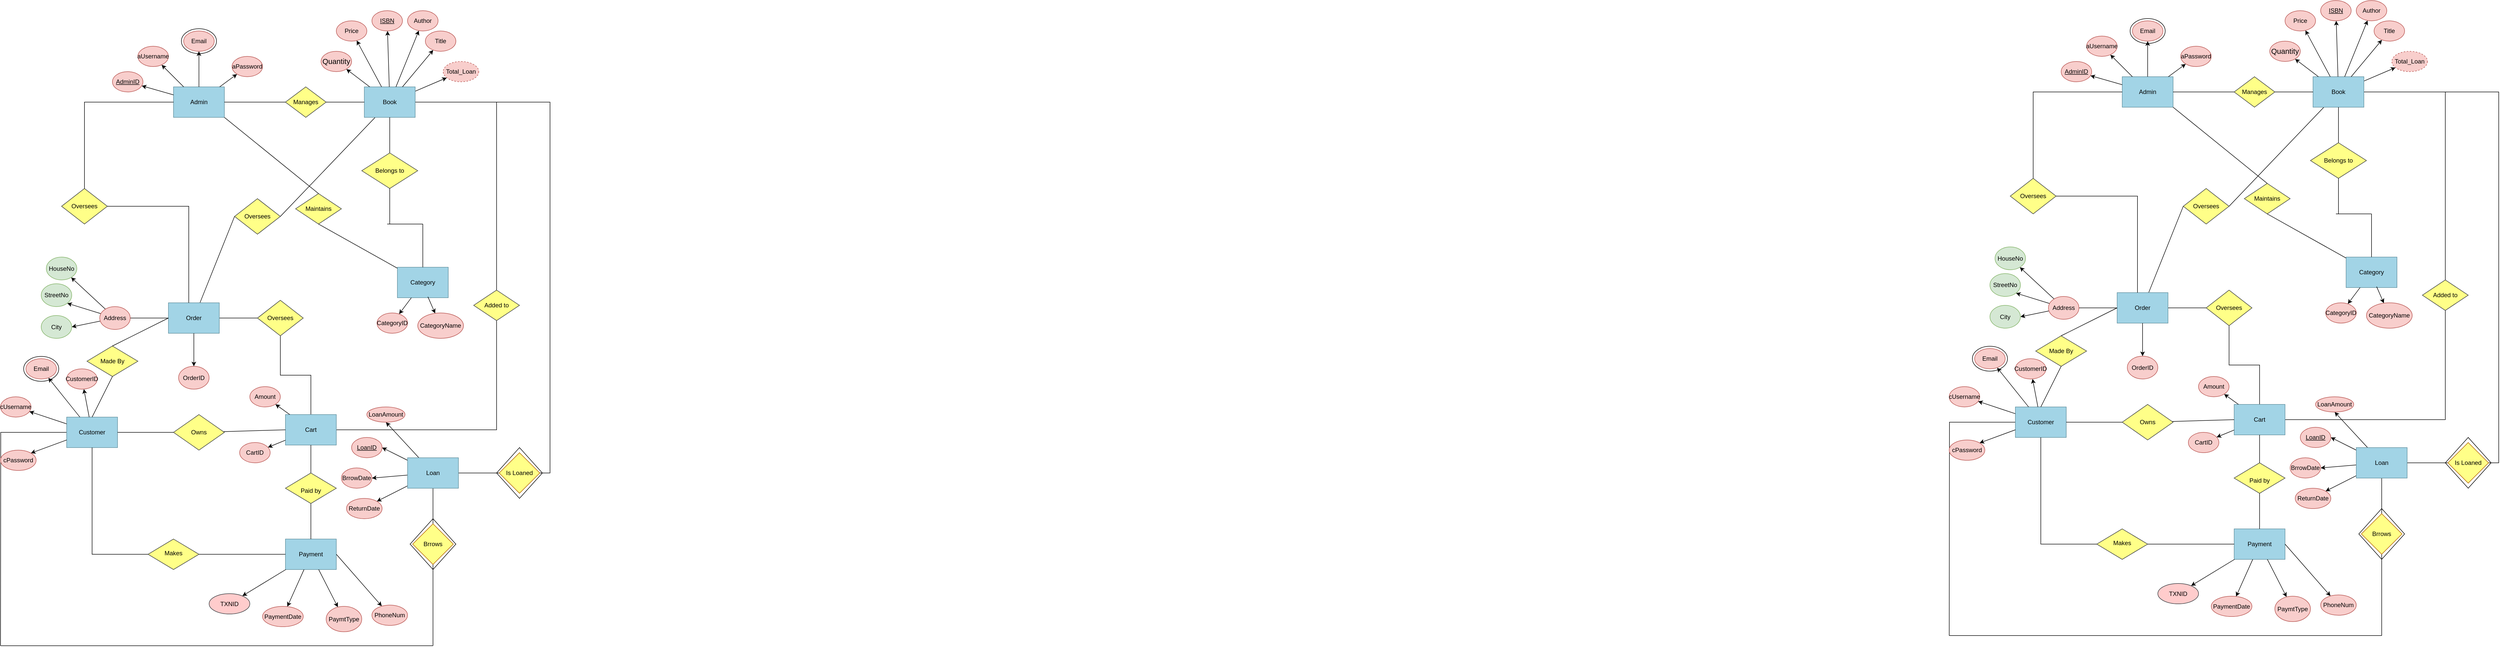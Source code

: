<mxfile version="26.0.5">
  <diagram name="Page-1" id="6lhcVRIQe2DY9xGinTSk">
    <mxGraphModel dx="10500" dy="7140" grid="1" gridSize="10" guides="1" tooltips="1" connect="1" arrows="1" fold="1" page="0" pageScale="1" pageWidth="1390" pageHeight="980" math="0" shadow="0">
      <root>
        <mxCell id="0" />
        <mxCell id="1" parent="0" />
        <mxCell id="knSOr63fwJM2YxoM46Qa-2" value="Admin" style="rounded=0;whiteSpace=wrap;html=1;fillColor=#a2d4e6;strokeColor=#63919f;" parent="1" vertex="1">
          <mxGeometry x="470" y="-370" width="100" height="60" as="geometry" />
        </mxCell>
        <mxCell id="knSOr63fwJM2YxoM46Qa-3" value="&lt;u&gt;AdminID&lt;/u&gt;" style="ellipse;whiteSpace=wrap;html=1;fillColor=#f8cecc;strokeColor=#b85450;" parent="1" vertex="1">
          <mxGeometry x="350" y="-400" width="60" height="40" as="geometry" />
        </mxCell>
        <mxCell id="knSOr63fwJM2YxoM46Qa-4" parent="1" source="knSOr63fwJM2YxoM46Qa-2" target="knSOr63fwJM2YxoM46Qa-3" edge="1">
          <mxGeometry relative="1" as="geometry" />
        </mxCell>
        <mxCell id="knSOr63fwJM2YxoM46Qa-5" value="aUsername" style="ellipse;whiteSpace=wrap;html=1;fillColor=#f8cecc;strokeColor=#b85450;" parent="1" vertex="1">
          <mxGeometry x="400" y="-450" width="60" height="40" as="geometry" />
        </mxCell>
        <mxCell id="knSOr63fwJM2YxoM46Qa-6" parent="1" source="knSOr63fwJM2YxoM46Qa-2" target="knSOr63fwJM2YxoM46Qa-5" edge="1">
          <mxGeometry relative="1" as="geometry" />
        </mxCell>
        <mxCell id="knSOr63fwJM2YxoM46Qa-7" value="Email" style="ellipse;whiteSpace=wrap;html=1;fillColor=#f8cecc;strokeColor=#b85450;" parent="1" vertex="1">
          <mxGeometry x="490" y="-480" width="60" height="40" as="geometry" />
        </mxCell>
        <mxCell id="knSOr63fwJM2YxoM46Qa-8" parent="1" source="knSOr63fwJM2YxoM46Qa-2" target="knSOr63fwJM2YxoM46Qa-7" edge="1">
          <mxGeometry relative="1" as="geometry" />
        </mxCell>
        <mxCell id="knSOr63fwJM2YxoM46Qa-9" value="aPassword" style="ellipse;whiteSpace=wrap;html=1;fillColor=#f8cecc;strokeColor=#b85450;" parent="1" vertex="1">
          <mxGeometry x="585" y="-430" width="60" height="40" as="geometry" />
        </mxCell>
        <mxCell id="knSOr63fwJM2YxoM46Qa-10" parent="1" source="knSOr63fwJM2YxoM46Qa-2" target="knSOr63fwJM2YxoM46Qa-9" edge="1">
          <mxGeometry relative="1" as="geometry" />
        </mxCell>
        <mxCell id="knSOr63fwJM2YxoM46Qa-11" value="Manages" style="rhombus;whiteSpace=wrap;html=1;fillColor=#ffff88;strokeColor=#36393d;" parent="1" vertex="1">
          <mxGeometry x="690" y="-370" width="80" height="60" as="geometry" />
        </mxCell>
        <mxCell id="knSOr63fwJM2YxoM46Qa-12" value="Category" style="rounded=0;whiteSpace=wrap;html=1;fillColor=#a2d4e6;strokeColor=#63919f;" parent="1" vertex="1">
          <mxGeometry x="910" y="-15" width="100" height="60" as="geometry" />
        </mxCell>
        <mxCell id="knSOr63fwJM2YxoM46Qa-13" value="CategoryID" style="ellipse;whiteSpace=wrap;html=1;fillColor=#f8cecc;strokeColor=#b85450;" parent="1" vertex="1">
          <mxGeometry x="870" y="75" width="60" height="40" as="geometry" />
        </mxCell>
        <mxCell id="knSOr63fwJM2YxoM46Qa-14" parent="1" source="knSOr63fwJM2YxoM46Qa-12" target="knSOr63fwJM2YxoM46Qa-13" edge="1">
          <mxGeometry relative="1" as="geometry" />
        </mxCell>
        <mxCell id="knSOr63fwJM2YxoM46Qa-15" value="CategoryName" style="ellipse;whiteSpace=wrap;html=1;fillColor=#f8cecc;strokeColor=#b85450;" parent="1" vertex="1">
          <mxGeometry x="950" y="75" width="90" height="50" as="geometry" />
        </mxCell>
        <mxCell id="knSOr63fwJM2YxoM46Qa-16" style="exitX=0.6;exitY=0.971;exitDx=0;exitDy=0;exitPerimeter=0;" parent="1" source="knSOr63fwJM2YxoM46Qa-12" target="knSOr63fwJM2YxoM46Qa-15" edge="1">
          <mxGeometry relative="1" as="geometry">
            <mxPoint x="1000" y="211" as="sourcePoint" />
          </mxGeometry>
        </mxCell>
        <mxCell id="viwkElXMkvqY3WvH5bWG-11" style="edgeStyle=orthogonalEdgeStyle;rounded=0;orthogonalLoop=1;jettySize=auto;html=1;endArrow=none;endFill=0;" parent="1" source="knSOr63fwJM2YxoM46Qa-17" target="knSOr63fwJM2YxoM46Qa-91" edge="1">
          <mxGeometry relative="1" as="geometry">
            <mxPoint x="1120" y="-190" as="targetPoint" />
          </mxGeometry>
        </mxCell>
        <mxCell id="viwkElXMkvqY3WvH5bWG-37" style="rounded=0;orthogonalLoop=1;jettySize=auto;html=1;entryX=1;entryY=0.5;entryDx=0;entryDy=0;endArrow=none;endFill=0;" parent="1" source="knSOr63fwJM2YxoM46Qa-17" target="viwkElXMkvqY3WvH5bWG-40" edge="1">
          <mxGeometry relative="1" as="geometry">
            <mxPoint x="650" y="-140" as="targetPoint" />
          </mxGeometry>
        </mxCell>
        <mxCell id="XFWJKoRLsI-GRv0qEJuy-27" style="edgeStyle=orthogonalEdgeStyle;rounded=0;orthogonalLoop=1;jettySize=auto;html=1;entryX=1;entryY=0.5;entryDx=0;entryDy=0;endArrow=none;endFill=0;" parent="1" source="knSOr63fwJM2YxoM46Qa-17" target="XFWJKoRLsI-GRv0qEJuy-25" edge="1">
          <mxGeometry relative="1" as="geometry" />
        </mxCell>
        <mxCell id="XFWJKoRLsI-GRv0qEJuy-34" style="rounded=0;orthogonalLoop=1;jettySize=auto;html=1;" parent="1" source="knSOr63fwJM2YxoM46Qa-17" target="XFWJKoRLsI-GRv0qEJuy-33" edge="1">
          <mxGeometry relative="1" as="geometry" />
        </mxCell>
        <mxCell id="knSOr63fwJM2YxoM46Qa-17" value="Book" style="rounded=0;whiteSpace=wrap;html=1;fillColor=#a2d4e6;strokeColor=#63919f;" parent="1" vertex="1">
          <mxGeometry x="845" y="-370" width="100" height="60" as="geometry" />
        </mxCell>
        <mxCell id="knSOr63fwJM2YxoM46Qa-18" value="&lt;span id=&quot;docs-internal-guid-73259956-7fff-de5f-6799-3c9fa48e41fe&quot;&gt;&lt;span style=&quot;font-size: 11pt; font-family: Arial, sans-serif; background-color: transparent; font-variant-numeric: normal; font-variant-east-asian: normal; font-variant-alternates: normal; font-variant-position: normal; font-variant-emoji: normal; vertical-align: baseline; white-space-collapse: preserve;&quot;&gt;Quantity&lt;/span&gt;&lt;/span&gt;" style="ellipse;whiteSpace=wrap;html=1;fillColor=#f8cecc;strokeColor=#b85450;" parent="1" vertex="1">
          <mxGeometry x="760" y="-440" width="60" height="40" as="geometry" />
        </mxCell>
        <mxCell id="knSOr63fwJM2YxoM46Qa-19" parent="1" source="knSOr63fwJM2YxoM46Qa-17" target="knSOr63fwJM2YxoM46Qa-18" edge="1">
          <mxGeometry relative="1" as="geometry" />
        </mxCell>
        <mxCell id="knSOr63fwJM2YxoM46Qa-20" value="Title" style="ellipse;whiteSpace=wrap;html=1;fillColor=#f8cecc;strokeColor=#b85450;" parent="1" vertex="1">
          <mxGeometry x="965" y="-480" width="60" height="40" as="geometry" />
        </mxCell>
        <mxCell id="knSOr63fwJM2YxoM46Qa-21" parent="1" source="knSOr63fwJM2YxoM46Qa-17" target="knSOr63fwJM2YxoM46Qa-20" edge="1">
          <mxGeometry relative="1" as="geometry" />
        </mxCell>
        <mxCell id="knSOr63fwJM2YxoM46Qa-22" value="&lt;u&gt;ISBN&lt;/u&gt;" style="ellipse;whiteSpace=wrap;html=1;fillColor=#f8cecc;strokeColor=#b85450;" parent="1" vertex="1">
          <mxGeometry x="860" y="-520" width="60" height="40" as="geometry" />
        </mxCell>
        <mxCell id="knSOr63fwJM2YxoM46Qa-23" parent="1" source="knSOr63fwJM2YxoM46Qa-17" target="knSOr63fwJM2YxoM46Qa-22" edge="1">
          <mxGeometry relative="1" as="geometry" />
        </mxCell>
        <mxCell id="knSOr63fwJM2YxoM46Qa-24" value="Price" style="ellipse;whiteSpace=wrap;html=1;fillColor=#f8cecc;strokeColor=#b85450;" parent="1" vertex="1">
          <mxGeometry x="790" y="-500" width="60" height="40" as="geometry" />
        </mxCell>
        <mxCell id="knSOr63fwJM2YxoM46Qa-25" parent="1" source="knSOr63fwJM2YxoM46Qa-17" target="knSOr63fwJM2YxoM46Qa-24" edge="1">
          <mxGeometry relative="1" as="geometry" />
        </mxCell>
        <mxCell id="knSOr63fwJM2YxoM46Qa-26" value="Author" style="ellipse;whiteSpace=wrap;html=1;fillColor=#f8cecc;strokeColor=#b85450;" parent="1" vertex="1">
          <mxGeometry x="930" y="-520" width="60" height="40" as="geometry" />
        </mxCell>
        <mxCell id="knSOr63fwJM2YxoM46Qa-27" parent="1" source="knSOr63fwJM2YxoM46Qa-17" target="knSOr63fwJM2YxoM46Qa-26" edge="1">
          <mxGeometry relative="1" as="geometry" />
        </mxCell>
        <mxCell id="knSOr63fwJM2YxoM46Qa-28" value="Payment" style="rounded=0;whiteSpace=wrap;html=1;fillColor=#a2d4e6;strokeColor=#63919f;" parent="1" vertex="1">
          <mxGeometry x="690" y="520" width="100" height="60" as="geometry" />
        </mxCell>
        <mxCell id="knSOr63fwJM2YxoM46Qa-31" value="PaymtType" style="ellipse;whiteSpace=wrap;html=1;fillColor=#f8cecc;strokeColor=#b85450;" parent="1" vertex="1">
          <mxGeometry x="770" y="652.5" width="70" height="50" as="geometry" />
        </mxCell>
        <mxCell id="knSOr63fwJM2YxoM46Qa-32" parent="1" source="knSOr63fwJM2YxoM46Qa-28" target="knSOr63fwJM2YxoM46Qa-31" edge="1">
          <mxGeometry relative="1" as="geometry" />
        </mxCell>
        <mxCell id="knSOr63fwJM2YxoM46Qa-33" value="PaymentDate" style="ellipse;whiteSpace=wrap;html=1;fillColor=#f8cecc;strokeColor=#b85450;" parent="1" vertex="1">
          <mxGeometry x="645" y="652.5" width="80" height="40" as="geometry" />
        </mxCell>
        <mxCell id="knSOr63fwJM2YxoM46Qa-34" parent="1" source="knSOr63fwJM2YxoM46Qa-28" target="knSOr63fwJM2YxoM46Qa-33" edge="1">
          <mxGeometry relative="1" as="geometry" />
        </mxCell>
        <mxCell id="knSOr63fwJM2YxoM46Qa-35" value="TXNID" style="ellipse;whiteSpace=wrap;html=1;fillColor=#ffcccc;strokeColor=#36393d;" parent="1" vertex="1">
          <mxGeometry x="540" y="627.5" width="80" height="40" as="geometry" />
        </mxCell>
        <mxCell id="knSOr63fwJM2YxoM46Qa-36" parent="1" source="knSOr63fwJM2YxoM46Qa-28" target="knSOr63fwJM2YxoM46Qa-35" edge="1">
          <mxGeometry relative="1" as="geometry" />
        </mxCell>
        <mxCell id="viwkElXMkvqY3WvH5bWG-10" style="edgeStyle=orthogonalEdgeStyle;rounded=0;orthogonalLoop=1;jettySize=auto;html=1;entryX=0.5;entryY=1;entryDx=0;entryDy=0;endArrow=none;endFill=0;" parent="1" source="knSOr63fwJM2YxoM46Qa-37" target="knSOr63fwJM2YxoM46Qa-91" edge="1">
          <mxGeometry relative="1" as="geometry" />
        </mxCell>
        <mxCell id="viwkElXMkvqY3WvH5bWG-21" style="edgeStyle=orthogonalEdgeStyle;rounded=0;orthogonalLoop=1;jettySize=auto;html=1;entryX=0.5;entryY=1;entryDx=0;entryDy=0;endArrow=none;endFill=0;" parent="1" source="knSOr63fwJM2YxoM46Qa-37" target="viwkElXMkvqY3WvH5bWG-15" edge="1">
          <mxGeometry relative="1" as="geometry" />
        </mxCell>
        <mxCell id="knSOr63fwJM2YxoM46Qa-37" value="Cart" style="rounded=0;whiteSpace=wrap;html=1;fillColor=#a2d4e6;strokeColor=#63919f;" parent="1" vertex="1">
          <mxGeometry x="690" y="275" width="100" height="60" as="geometry" />
        </mxCell>
        <mxCell id="knSOr63fwJM2YxoM46Qa-38" value="CartID" style="ellipse;whiteSpace=wrap;html=1;fillColor=#f8cecc;strokeColor=#b85450;" parent="1" vertex="1">
          <mxGeometry x="600" y="330" width="60" height="40" as="geometry" />
        </mxCell>
        <mxCell id="knSOr63fwJM2YxoM46Qa-39" parent="1" source="knSOr63fwJM2YxoM46Qa-37" target="knSOr63fwJM2YxoM46Qa-38" edge="1">
          <mxGeometry relative="1" as="geometry" />
        </mxCell>
        <mxCell id="knSOr63fwJM2YxoM46Qa-40" value="Amount" style="ellipse;whiteSpace=wrap;html=1;fillColor=#f8cecc;strokeColor=#b85450;" parent="1" vertex="1">
          <mxGeometry x="620" y="220" width="60" height="40" as="geometry" />
        </mxCell>
        <mxCell id="knSOr63fwJM2YxoM46Qa-41" parent="1" source="knSOr63fwJM2YxoM46Qa-37" target="knSOr63fwJM2YxoM46Qa-40" edge="1">
          <mxGeometry relative="1" as="geometry" />
        </mxCell>
        <mxCell id="viwkElXMkvqY3WvH5bWG-17" style="edgeStyle=orthogonalEdgeStyle;rounded=0;orthogonalLoop=1;jettySize=auto;html=1;entryX=0;entryY=0.5;entryDx=0;entryDy=0;endArrow=none;endFill=0;" parent="1" source="knSOr63fwJM2YxoM46Qa-42" target="viwkElXMkvqY3WvH5bWG-15" edge="1">
          <mxGeometry relative="1" as="geometry" />
        </mxCell>
        <mxCell id="viwkElXMkvqY3WvH5bWG-27" style="rounded=0;orthogonalLoop=1;jettySize=auto;html=1;entryX=1;entryY=0.5;entryDx=0;entryDy=0;endArrow=none;endFill=0;" parent="1" source="knSOr63fwJM2YxoM46Qa-42" target="viwkElXMkvqY3WvH5bWG-22" edge="1">
          <mxGeometry relative="1" as="geometry" />
        </mxCell>
        <mxCell id="viwkElXMkvqY3WvH5bWG-38" style="rounded=0;orthogonalLoop=1;jettySize=auto;html=1;entryX=0;entryY=0.5;entryDx=0;entryDy=0;endArrow=none;endFill=0;" parent="1" source="knSOr63fwJM2YxoM46Qa-42" target="viwkElXMkvqY3WvH5bWG-40" edge="1">
          <mxGeometry relative="1" as="geometry">
            <mxPoint x="560" y="10.0" as="targetPoint" />
          </mxGeometry>
        </mxCell>
        <mxCell id="knSOr63fwJM2YxoM46Qa-42" value="Order" style="rounded=0;whiteSpace=wrap;html=1;fillColor=#a2d4e6;strokeColor=#63919f;" parent="1" vertex="1">
          <mxGeometry x="460" y="55" width="100" height="60" as="geometry" />
        </mxCell>
        <mxCell id="knSOr63fwJM2YxoM46Qa-43" value="OrderID" style="ellipse;whiteSpace=wrap;html=1;fillColor=#f8cecc;strokeColor=#b85450;" parent="1" vertex="1">
          <mxGeometry x="480" y="180" width="60" height="45" as="geometry" />
        </mxCell>
        <mxCell id="knSOr63fwJM2YxoM46Qa-44" parent="1" source="knSOr63fwJM2YxoM46Qa-42" target="knSOr63fwJM2YxoM46Qa-43" edge="1">
          <mxGeometry relative="1" as="geometry" />
        </mxCell>
        <mxCell id="XFWJKoRLsI-GRv0qEJuy-2" style="edgeStyle=orthogonalEdgeStyle;rounded=0;orthogonalLoop=1;jettySize=auto;html=1;elbow=vertical;endArrow=none;endFill=0;" parent="1" source="knSOr63fwJM2YxoM46Qa-49" edge="1">
          <mxGeometry relative="1" as="geometry">
            <mxPoint x="130" y="730" as="targetPoint" />
          </mxGeometry>
        </mxCell>
        <mxCell id="knSOr63fwJM2YxoM46Qa-49" value="Customer" style="rounded=0;whiteSpace=wrap;html=1;fillColor=#a2d4e6;strokeColor=#63919f;" parent="1" vertex="1">
          <mxGeometry x="260" y="280" width="100" height="60" as="geometry" />
        </mxCell>
        <mxCell id="knSOr63fwJM2YxoM46Qa-50" value="CustomerID" style="ellipse;whiteSpace=wrap;html=1;fillColor=#f8cecc;strokeColor=#b85450;" parent="1" vertex="1">
          <mxGeometry x="260" y="185" width="60" height="40" as="geometry" />
        </mxCell>
        <mxCell id="knSOr63fwJM2YxoM46Qa-51" parent="1" source="knSOr63fwJM2YxoM46Qa-49" target="knSOr63fwJM2YxoM46Qa-50" edge="1">
          <mxGeometry relative="1" as="geometry" />
        </mxCell>
        <mxCell id="knSOr63fwJM2YxoM46Qa-52" value="cUsername" style="ellipse;whiteSpace=wrap;html=1;fillColor=#f8cecc;strokeColor=#b85450;" parent="1" vertex="1">
          <mxGeometry x="130" y="240" width="60" height="40" as="geometry" />
        </mxCell>
        <mxCell id="knSOr63fwJM2YxoM46Qa-53" parent="1" source="knSOr63fwJM2YxoM46Qa-49" target="knSOr63fwJM2YxoM46Qa-52" edge="1">
          <mxGeometry relative="1" as="geometry" />
        </mxCell>
        <mxCell id="knSOr63fwJM2YxoM46Qa-54" value="Email" style="ellipse;whiteSpace=wrap;html=1;fillColor=#f8cecc;strokeColor=#b85450;" parent="1" vertex="1">
          <mxGeometry x="180" y="165" width="60" height="40" as="geometry" />
        </mxCell>
        <mxCell id="knSOr63fwJM2YxoM46Qa-55" parent="1" source="knSOr63fwJM2YxoM46Qa-49" target="knSOr63fwJM2YxoM46Qa-54" edge="1">
          <mxGeometry relative="1" as="geometry" />
        </mxCell>
        <mxCell id="knSOr63fwJM2YxoM46Qa-56" value="" style="endArrow=none;html=1;rounded=0;entryX=0.5;entryY=1;entryDx=0;entryDy=0;exitX=0.5;exitY=0;exitDx=0;exitDy=0;" parent="1" source="knSOr63fwJM2YxoM46Qa-57" target="knSOr63fwJM2YxoM46Qa-17" edge="1">
          <mxGeometry width="50" height="50" relative="1" as="geometry">
            <mxPoint x="900" y="-210" as="sourcePoint" />
            <mxPoint x="900" y="-171" as="targetPoint" />
          </mxGeometry>
        </mxCell>
        <mxCell id="knSOr63fwJM2YxoM46Qa-57" value="" style="rhombus;whiteSpace=wrap;html=1;fillColor=#ffff88;strokeColor=#36393d;" parent="1" vertex="1">
          <mxGeometry x="840" y="-240" width="110" height="70" as="geometry" />
        </mxCell>
        <mxCell id="knSOr63fwJM2YxoM46Qa-59" value="Belongs to" style="text;html=1;align=center;verticalAlign=middle;whiteSpace=wrap;rounded=0;fillColor=none;strokeColor=none;glass=0;gradientColor=none;" parent="1" vertex="1">
          <mxGeometry x="865" y="-220" width="60" height="30" as="geometry" />
        </mxCell>
        <mxCell id="viwkElXMkvqY3WvH5bWG-7" style="rounded=0;orthogonalLoop=1;jettySize=auto;html=1;entryX=0;entryY=0.5;entryDx=0;entryDy=0;endArrow=none;endFill=0;" parent="1" source="knSOr63fwJM2YxoM46Qa-60" target="knSOr63fwJM2YxoM46Qa-37" edge="1">
          <mxGeometry relative="1" as="geometry">
            <mxPoint x="670" y="300" as="targetPoint" />
          </mxGeometry>
        </mxCell>
        <mxCell id="knSOr63fwJM2YxoM46Qa-60" value="" style="rhombus;whiteSpace=wrap;html=1;fillColor=#ffff88;strokeColor=#36393d;" parent="1" vertex="1">
          <mxGeometry x="470" y="275" width="100" height="70" as="geometry" />
        </mxCell>
        <mxCell id="knSOr63fwJM2YxoM46Qa-61" value="Owns" style="text;html=1;align=center;verticalAlign=middle;whiteSpace=wrap;rounded=0;" parent="1" vertex="1">
          <mxGeometry x="490" y="295" width="60" height="30" as="geometry" />
        </mxCell>
        <mxCell id="knSOr63fwJM2YxoM46Qa-62" value="" style="endArrow=none;html=1;rounded=0;entryX=0;entryY=0.5;entryDx=0;entryDy=0;exitX=1;exitY=0.5;exitDx=0;exitDy=0;" parent="1" source="knSOr63fwJM2YxoM46Qa-11" target="knSOr63fwJM2YxoM46Qa-17" edge="1">
          <mxGeometry width="50" height="50" relative="1" as="geometry">
            <mxPoint x="390" y="-160" as="sourcePoint" />
            <mxPoint x="440" y="-210" as="targetPoint" />
          </mxGeometry>
        </mxCell>
        <mxCell id="knSOr63fwJM2YxoM46Qa-65" value="" style="endArrow=none;html=1;rounded=0;entryX=0;entryY=0.5;entryDx=0;entryDy=0;exitX=1;exitY=0.5;exitDx=0;exitDy=0;" parent="1" source="knSOr63fwJM2YxoM46Qa-49" target="knSOr63fwJM2YxoM46Qa-60" edge="1">
          <mxGeometry width="50" height="50" relative="1" as="geometry">
            <mxPoint x="420" y="245" as="sourcePoint" />
            <mxPoint x="510" y="110" as="targetPoint" />
          </mxGeometry>
        </mxCell>
        <mxCell id="viwkElXMkvqY3WvH5bWG-8" style="rounded=0;orthogonalLoop=1;jettySize=auto;html=1;entryX=0.5;entryY=0;entryDx=0;entryDy=0;endArrow=none;endFill=0;" parent="1" source="knSOr63fwJM2YxoM46Qa-66" target="knSOr63fwJM2YxoM46Qa-28" edge="1">
          <mxGeometry relative="1" as="geometry" />
        </mxCell>
        <mxCell id="knSOr63fwJM2YxoM46Qa-66" value="" style="rhombus;whiteSpace=wrap;html=1;fillColor=#ffff88;strokeColor=#36393d;" parent="1" vertex="1">
          <mxGeometry x="690" y="390" width="100" height="60" as="geometry" />
        </mxCell>
        <mxCell id="knSOr63fwJM2YxoM46Qa-67" value="" style="endArrow=none;html=1;rounded=0;entryX=0.5;entryY=0;entryDx=0;entryDy=0;exitX=0.5;exitY=1;exitDx=0;exitDy=0;" parent="1" source="knSOr63fwJM2YxoM46Qa-37" target="knSOr63fwJM2YxoM46Qa-66" edge="1">
          <mxGeometry width="50" height="50" relative="1" as="geometry">
            <mxPoint x="750" y="260" as="sourcePoint" />
            <mxPoint x="749.81" y="325" as="targetPoint" />
          </mxGeometry>
        </mxCell>
        <mxCell id="knSOr63fwJM2YxoM46Qa-69" value="Paid by" style="text;html=1;align=center;verticalAlign=middle;whiteSpace=wrap;rounded=0;" parent="1" vertex="1">
          <mxGeometry x="710" y="410" width="60" height="30" as="geometry" />
        </mxCell>
        <mxCell id="knSOr63fwJM2YxoM46Qa-70" value="" style="rhombus;whiteSpace=wrap;html=1;fillColor=#ffff88;strokeColor=#36393d;" parent="1" vertex="1">
          <mxGeometry x="250" y="-170" width="90" height="70" as="geometry" />
        </mxCell>
        <mxCell id="knSOr63fwJM2YxoM46Qa-71" value="Oversees" style="text;html=1;align=center;verticalAlign=middle;whiteSpace=wrap;rounded=0;" parent="1" vertex="1">
          <mxGeometry x="265" y="-150" width="60" height="30" as="geometry" />
        </mxCell>
        <mxCell id="knSOr63fwJM2YxoM46Qa-72" value="" style="endArrow=none;html=1;rounded=0;entryX=0;entryY=0.5;entryDx=0;entryDy=0;exitX=0.5;exitY=0;exitDx=0;exitDy=0;" parent="1" source="knSOr63fwJM2YxoM46Qa-70" target="knSOr63fwJM2YxoM46Qa-2" edge="1">
          <mxGeometry width="50" height="50" relative="1" as="geometry">
            <mxPoint x="540" y="50" as="sourcePoint" />
            <mxPoint x="590" as="targetPoint" />
            <Array as="points">
              <mxPoint x="295" y="-340" />
            </Array>
          </mxGeometry>
        </mxCell>
        <mxCell id="knSOr63fwJM2YxoM46Qa-73" value="" style="endArrow=none;html=1;rounded=0;entryX=1;entryY=0.5;entryDx=0;entryDy=0;exitX=0.4;exitY=0;exitDx=0;exitDy=0;exitPerimeter=0;" parent="1" source="knSOr63fwJM2YxoM46Qa-42" target="knSOr63fwJM2YxoM46Qa-70" edge="1">
          <mxGeometry width="50" height="50" relative="1" as="geometry">
            <mxPoint x="560" y="40" as="sourcePoint" />
            <mxPoint x="570" y="-10" as="targetPoint" />
            <Array as="points">
              <mxPoint x="500" y="-135" />
            </Array>
          </mxGeometry>
        </mxCell>
        <mxCell id="knSOr63fwJM2YxoM46Qa-78" value="" style="rhombus;whiteSpace=wrap;html=1;fillColor=#ffff88;strokeColor=#36393d;" parent="1" vertex="1">
          <mxGeometry x="300" y="140" width="100" height="60" as="geometry" />
        </mxCell>
        <mxCell id="knSOr63fwJM2YxoM46Qa-79" value="" style="endArrow=none;html=1;rounded=0;exitX=0.5;exitY=0;exitDx=0;exitDy=0;entryX=0;entryY=0.5;entryDx=0;entryDy=0;" parent="1" source="knSOr63fwJM2YxoM46Qa-78" target="knSOr63fwJM2YxoM46Qa-42" edge="1">
          <mxGeometry width="50" height="50" relative="1" as="geometry">
            <mxPoint x="730" y="120" as="sourcePoint" />
            <mxPoint x="520" y="70" as="targetPoint" />
          </mxGeometry>
        </mxCell>
        <mxCell id="knSOr63fwJM2YxoM46Qa-80" value="" style="endArrow=none;html=1;rounded=0;exitX=0.5;exitY=0;exitDx=0;exitDy=0;entryX=0.5;entryY=1;entryDx=0;entryDy=0;" parent="1" source="knSOr63fwJM2YxoM46Qa-49" target="knSOr63fwJM2YxoM46Qa-78" edge="1">
          <mxGeometry width="50" height="50" relative="1" as="geometry">
            <mxPoint x="730" y="120" as="sourcePoint" />
            <mxPoint x="780" y="70" as="targetPoint" />
          </mxGeometry>
        </mxCell>
        <mxCell id="knSOr63fwJM2YxoM46Qa-81" value="Made By" style="text;html=1;align=center;verticalAlign=middle;whiteSpace=wrap;rounded=0;" parent="1" vertex="1">
          <mxGeometry x="320" y="155" width="60" height="30" as="geometry" />
        </mxCell>
        <mxCell id="knSOr63fwJM2YxoM46Qa-82" value="" style="rhombus;whiteSpace=wrap;html=1;fillColor=#ffff88;strokeColor=#36393d;" parent="1" vertex="1">
          <mxGeometry x="420" y="520" width="100" height="60" as="geometry" />
        </mxCell>
        <mxCell id="knSOr63fwJM2YxoM46Qa-83" value="Makes" style="text;html=1;align=center;verticalAlign=middle;whiteSpace=wrap;rounded=0;" parent="1" vertex="1">
          <mxGeometry x="440" y="535" width="60" height="25" as="geometry" />
        </mxCell>
        <mxCell id="knSOr63fwJM2YxoM46Qa-84" value="" style="endArrow=none;html=1;rounded=0;entryX=0;entryY=0.5;entryDx=0;entryDy=0;exitX=1;exitY=0.5;exitDx=0;exitDy=0;" parent="1" source="knSOr63fwJM2YxoM46Qa-82" target="knSOr63fwJM2YxoM46Qa-28" edge="1">
          <mxGeometry width="50" height="50" relative="1" as="geometry">
            <mxPoint x="610" y="420" as="sourcePoint" />
            <mxPoint x="660" y="370" as="targetPoint" />
          </mxGeometry>
        </mxCell>
        <mxCell id="knSOr63fwJM2YxoM46Qa-85" value="" style="endArrow=none;html=1;rounded=0;exitX=0.5;exitY=1;exitDx=0;exitDy=0;entryX=0;entryY=0.5;entryDx=0;entryDy=0;" parent="1" source="knSOr63fwJM2YxoM46Qa-49" target="knSOr63fwJM2YxoM46Qa-82" edge="1">
          <mxGeometry width="50" height="50" relative="1" as="geometry">
            <mxPoint x="610" y="420" as="sourcePoint" />
            <mxPoint x="660" y="370" as="targetPoint" />
            <Array as="points">
              <mxPoint x="310" y="550" />
            </Array>
          </mxGeometry>
        </mxCell>
        <mxCell id="knSOr63fwJM2YxoM46Qa-86" value="" style="rhombus;whiteSpace=wrap;html=1;fillColor=#ffff88;strokeColor=#36393d;" parent="1" vertex="1">
          <mxGeometry x="710" y="-160" width="90" height="60" as="geometry" />
        </mxCell>
        <mxCell id="knSOr63fwJM2YxoM46Qa-89" value="Maintains" style="text;html=1;align=center;verticalAlign=middle;whiteSpace=wrap;rounded=0;" parent="1" vertex="1">
          <mxGeometry x="725" y="-145" width="60" height="30" as="geometry" />
        </mxCell>
        <mxCell id="knSOr63fwJM2YxoM46Qa-91" value="" style="rhombus;whiteSpace=wrap;html=1;fillColor=#ffff88;strokeColor=#36393d;" parent="1" vertex="1">
          <mxGeometry x="1060" y="30" width="90" height="60" as="geometry" />
        </mxCell>
        <mxCell id="knSOr63fwJM2YxoM46Qa-94" value="Added to" style="text;html=1;align=center;verticalAlign=middle;whiteSpace=wrap;rounded=0;" parent="1" vertex="1">
          <mxGeometry x="1075" y="45" width="60" height="30" as="geometry" />
        </mxCell>
        <mxCell id="pzduVk1Wxx4do5fI0MAX-31" value="" style="endArrow=classic;html=1;rounded=0;exitX=1;exitY=0.5;exitDx=0;exitDy=0;" parent="1" source="knSOr63fwJM2YxoM46Qa-28" target="pzduVk1Wxx4do5fI0MAX-32" edge="1">
          <mxGeometry width="50" height="50" relative="1" as="geometry">
            <mxPoint x="990" y="600" as="sourcePoint" />
            <mxPoint x="1010" y="630" as="targetPoint" />
          </mxGeometry>
        </mxCell>
        <mxCell id="pzduVk1Wxx4do5fI0MAX-32" value="PhoneNum" style="ellipse;whiteSpace=wrap;html=1;fillColor=#f8cecc;strokeColor=#b85450;" parent="1" vertex="1">
          <mxGeometry x="860" y="650" width="70" height="40" as="geometry" />
        </mxCell>
        <mxCell id="pzduVk1Wxx4do5fI0MAX-35" value="" style="endArrow=classic;html=1;rounded=0;exitX=0;exitY=0.75;exitDx=0;exitDy=0;entryX=1;entryY=0;entryDx=0;entryDy=0;" parent="1" source="knSOr63fwJM2YxoM46Qa-49" target="pzduVk1Wxx4do5fI0MAX-36" edge="1">
          <mxGeometry width="50" height="50" relative="1" as="geometry">
            <mxPoint x="220" y="250" as="sourcePoint" />
            <mxPoint x="70" y="300" as="targetPoint" />
          </mxGeometry>
        </mxCell>
        <mxCell id="pzduVk1Wxx4do5fI0MAX-36" value="cPassword" style="ellipse;whiteSpace=wrap;html=1;fillColor=#f8cecc;strokeColor=#b85450;" parent="1" vertex="1">
          <mxGeometry x="130" y="345" width="70" height="40" as="geometry" />
        </mxCell>
        <mxCell id="pzduVk1Wxx4do5fI0MAX-38" value="" style="endArrow=none;html=1;rounded=0;entryX=0;entryY=0.5;entryDx=0;entryDy=0;exitX=1;exitY=0.5;exitDx=0;exitDy=0;" parent="1" source="knSOr63fwJM2YxoM46Qa-2" target="knSOr63fwJM2YxoM46Qa-11" edge="1">
          <mxGeometry width="50" height="50" relative="1" as="geometry">
            <mxPoint x="610" y="-310" as="sourcePoint" />
            <mxPoint x="660" y="-360" as="targetPoint" />
          </mxGeometry>
        </mxCell>
        <mxCell id="pzduVk1Wxx4do5fI0MAX-40" value="" style="endArrow=none;html=1;rounded=0;entryX=0.5;entryY=1;entryDx=0;entryDy=0;" parent="1" target="knSOr63fwJM2YxoM46Qa-57" edge="1">
          <mxGeometry width="50" height="50" relative="1" as="geometry">
            <mxPoint x="895" y="-100" as="sourcePoint" />
            <mxPoint x="990" y="-120" as="targetPoint" />
          </mxGeometry>
        </mxCell>
        <mxCell id="pzduVk1Wxx4do5fI0MAX-42" value="" style="endArrow=none;html=1;rounded=0;exitX=0.5;exitY=0;exitDx=0;exitDy=0;" parent="1" source="knSOr63fwJM2YxoM46Qa-12" edge="1">
          <mxGeometry width="50" height="50" relative="1" as="geometry">
            <mxPoint x="952.607" y="-15.0" as="sourcePoint" />
            <mxPoint x="960" y="-100" as="targetPoint" />
          </mxGeometry>
        </mxCell>
        <mxCell id="pzduVk1Wxx4do5fI0MAX-43" value="" style="endArrow=none;html=1;rounded=0;" parent="1" edge="1">
          <mxGeometry width="50" height="50" relative="1" as="geometry">
            <mxPoint x="890" y="-100" as="sourcePoint" />
            <mxPoint x="960" y="-100" as="targetPoint" />
          </mxGeometry>
        </mxCell>
        <mxCell id="pzduVk1Wxx4do5fI0MAX-44" value="" style="endArrow=none;html=1;rounded=0;entryX=0.5;entryY=0;entryDx=0;entryDy=0;exitX=1;exitY=1;exitDx=0;exitDy=0;" parent="1" source="knSOr63fwJM2YxoM46Qa-2" target="knSOr63fwJM2YxoM46Qa-86" edge="1">
          <mxGeometry width="50" height="50" relative="1" as="geometry">
            <mxPoint x="630" y="-280" as="sourcePoint" />
            <mxPoint x="580" y="-230" as="targetPoint" />
          </mxGeometry>
        </mxCell>
        <mxCell id="pzduVk1Wxx4do5fI0MAX-45" value="" style="endArrow=none;html=1;rounded=0;entryX=0.5;entryY=1;entryDx=0;entryDy=0;" parent="1" source="knSOr63fwJM2YxoM46Qa-12" target="knSOr63fwJM2YxoM46Qa-86" edge="1">
          <mxGeometry width="50" height="50" relative="1" as="geometry">
            <mxPoint x="780" y="-20" as="sourcePoint" />
            <mxPoint x="765" y="-99" as="targetPoint" />
          </mxGeometry>
        </mxCell>
        <mxCell id="viwkElXMkvqY3WvH5bWG-15" value="" style="rhombus;whiteSpace=wrap;html=1;fillColor=#ffff88;strokeColor=#36393d;" parent="1" vertex="1">
          <mxGeometry x="635" y="50" width="90" height="70" as="geometry" />
        </mxCell>
        <mxCell id="viwkElXMkvqY3WvH5bWG-16" value="Oversees" style="text;html=1;align=center;verticalAlign=middle;whiteSpace=wrap;rounded=0;" parent="1" vertex="1">
          <mxGeometry x="650" y="70" width="60" height="30" as="geometry" />
        </mxCell>
        <mxCell id="viwkElXMkvqY3WvH5bWG-29" style="rounded=0;orthogonalLoop=1;jettySize=auto;html=1;entryX=1;entryY=1;entryDx=0;entryDy=0;" parent="1" source="viwkElXMkvqY3WvH5bWG-22" target="viwkElXMkvqY3WvH5bWG-34" edge="1">
          <mxGeometry relative="1" as="geometry">
            <mxPoint x="272" y="3" as="targetPoint" />
          </mxGeometry>
        </mxCell>
        <mxCell id="viwkElXMkvqY3WvH5bWG-31" style="rounded=0;orthogonalLoop=1;jettySize=auto;html=1;entryX=1;entryY=0.5;entryDx=0;entryDy=0;" parent="1" source="viwkElXMkvqY3WvH5bWG-22" target="viwkElXMkvqY3WvH5bWG-30" edge="1">
          <mxGeometry relative="1" as="geometry" />
        </mxCell>
        <mxCell id="viwkElXMkvqY3WvH5bWG-36" style="rounded=0;orthogonalLoop=1;jettySize=auto;html=1;" parent="1" source="viwkElXMkvqY3WvH5bWG-22" target="viwkElXMkvqY3WvH5bWG-35" edge="1">
          <mxGeometry relative="1" as="geometry" />
        </mxCell>
        <mxCell id="viwkElXMkvqY3WvH5bWG-22" value="Address" style="ellipse;whiteSpace=wrap;html=1;fillColor=#f8cecc;strokeColor=#b85450;" parent="1" vertex="1">
          <mxGeometry x="325" y="62.5" width="60" height="45" as="geometry" />
        </mxCell>
        <mxCell id="viwkElXMkvqY3WvH5bWG-30" value="City" style="ellipse;whiteSpace=wrap;html=1;fillColor=#d5e8d4;strokeColor=#82b366;" parent="1" vertex="1">
          <mxGeometry x="210" y="80" width="60" height="45" as="geometry" />
        </mxCell>
        <mxCell id="viwkElXMkvqY3WvH5bWG-34" value="StreetNo" style="ellipse;whiteSpace=wrap;html=1;fillColor=#d5e8d4;strokeColor=#82b366;" parent="1" vertex="1">
          <mxGeometry x="210" y="17.5" width="60" height="45" as="geometry" />
        </mxCell>
        <mxCell id="viwkElXMkvqY3WvH5bWG-35" value="HouseNo" style="ellipse;whiteSpace=wrap;html=1;fillColor=#d5e8d4;strokeColor=#82b366;" parent="1" vertex="1">
          <mxGeometry x="220" y="-35" width="60" height="45" as="geometry" />
        </mxCell>
        <mxCell id="viwkElXMkvqY3WvH5bWG-40" value="" style="rhombus;whiteSpace=wrap;html=1;fillColor=#ffff88;strokeColor=#36393d;" parent="1" vertex="1">
          <mxGeometry x="590" y="-150" width="90" height="70" as="geometry" />
        </mxCell>
        <mxCell id="viwkElXMkvqY3WvH5bWG-41" value="Oversees" style="text;html=1;align=center;verticalAlign=middle;whiteSpace=wrap;rounded=0;" parent="1" vertex="1">
          <mxGeometry x="605" y="-130" width="60" height="30" as="geometry" />
        </mxCell>
        <mxCell id="viwkElXMkvqY3WvH5bWG-46" value="" style="ellipse;whiteSpace=wrap;html=1;fillColor=none;fontStyle=0" parent="1" vertex="1">
          <mxGeometry x="175.5" y="160.5" width="69" height="49" as="geometry" />
        </mxCell>
        <mxCell id="XFWJKoRLsI-GRv0qEJuy-6" value="" style="edgeStyle=orthogonalEdgeStyle;rounded=0;orthogonalLoop=1;jettySize=auto;html=1;endArrow=none;endFill=0;" parent="1" source="XFWJKoRLsI-GRv0qEJuy-1" target="XFWJKoRLsI-GRv0qEJuy-5" edge="1">
          <mxGeometry relative="1" as="geometry" />
        </mxCell>
        <mxCell id="XFWJKoRLsI-GRv0qEJuy-13" style="rounded=0;orthogonalLoop=1;jettySize=auto;html=1;entryX=1;entryY=0.5;entryDx=0;entryDy=0;" parent="1" source="XFWJKoRLsI-GRv0qEJuy-1" target="XFWJKoRLsI-GRv0qEJuy-12" edge="1">
          <mxGeometry relative="1" as="geometry" />
        </mxCell>
        <mxCell id="XFWJKoRLsI-GRv0qEJuy-15" style="rounded=0;orthogonalLoop=1;jettySize=auto;html=1;entryX=1;entryY=0;entryDx=0;entryDy=0;" parent="1" source="XFWJKoRLsI-GRv0qEJuy-1" target="XFWJKoRLsI-GRv0qEJuy-14" edge="1">
          <mxGeometry relative="1" as="geometry" />
        </mxCell>
        <mxCell id="XFWJKoRLsI-GRv0qEJuy-16" style="rounded=0;orthogonalLoop=1;jettySize=auto;html=1;entryX=1;entryY=0.5;entryDx=0;entryDy=0;" parent="1" source="XFWJKoRLsI-GRv0qEJuy-1" target="XFWJKoRLsI-GRv0qEJuy-10" edge="1">
          <mxGeometry relative="1" as="geometry" />
        </mxCell>
        <mxCell id="XFWJKoRLsI-GRv0qEJuy-26" style="rounded=0;orthogonalLoop=1;jettySize=auto;html=1;entryX=0;entryY=0.5;entryDx=0;entryDy=0;endArrow=none;endFill=0;" parent="1" source="XFWJKoRLsI-GRv0qEJuy-1" target="XFWJKoRLsI-GRv0qEJuy-25" edge="1">
          <mxGeometry relative="1" as="geometry" />
        </mxCell>
        <mxCell id="XFWJKoRLsI-GRv0qEJuy-29" style="rounded=0;orthogonalLoop=1;jettySize=auto;html=1;entryX=0.5;entryY=1;entryDx=0;entryDy=0;" parent="1" source="XFWJKoRLsI-GRv0qEJuy-1" target="XFWJKoRLsI-GRv0qEJuy-28" edge="1">
          <mxGeometry relative="1" as="geometry" />
        </mxCell>
        <mxCell id="XFWJKoRLsI-GRv0qEJuy-1" value="Loan" style="rounded=0;whiteSpace=wrap;html=1;fillColor=#a2d4e6;strokeColor=#63919f;" parent="1" vertex="1">
          <mxGeometry x="930" y="360" width="100" height="60" as="geometry" />
        </mxCell>
        <mxCell id="XFWJKoRLsI-GRv0qEJuy-7" style="rounded=0;orthogonalLoop=1;jettySize=auto;html=1;endArrow=none;endFill=0;" parent="1" source="XFWJKoRLsI-GRv0qEJuy-5" edge="1">
          <mxGeometry relative="1" as="geometry">
            <mxPoint x="980" y="730" as="targetPoint" />
          </mxGeometry>
        </mxCell>
        <mxCell id="XFWJKoRLsI-GRv0qEJuy-5" value="Brrows" style="rhombus;whiteSpace=wrap;html=1;fillColor=#FFFF88;strokeColor=#b46504;rounded=0;" parent="1" vertex="1">
          <mxGeometry x="940" y="490" width="80" height="80" as="geometry" />
        </mxCell>
        <mxCell id="XFWJKoRLsI-GRv0qEJuy-8" value="" style="endArrow=none;html=1;rounded=0;" parent="1" edge="1">
          <mxGeometry width="50" height="50" relative="1" as="geometry">
            <mxPoint x="130" y="730" as="sourcePoint" />
            <mxPoint x="980" y="730" as="targetPoint" />
          </mxGeometry>
        </mxCell>
        <mxCell id="XFWJKoRLsI-GRv0qEJuy-10" value="&lt;u&gt;LoanID&lt;/u&gt;" style="ellipse;whiteSpace=wrap;html=1;fillColor=#f8cecc;strokeColor=#b85450;" parent="1" vertex="1">
          <mxGeometry x="820" y="320" width="60" height="40" as="geometry" />
        </mxCell>
        <mxCell id="XFWJKoRLsI-GRv0qEJuy-12" value="BrrowDate" style="ellipse;whiteSpace=wrap;html=1;fillColor=#f8cecc;strokeColor=#b85450;" parent="1" vertex="1">
          <mxGeometry x="800" y="380" width="60" height="40" as="geometry" />
        </mxCell>
        <mxCell id="XFWJKoRLsI-GRv0qEJuy-14" value="ReturnDate" style="ellipse;whiteSpace=wrap;html=1;fillColor=#f8cecc;strokeColor=#b85450;" parent="1" vertex="1">
          <mxGeometry x="810" y="440" width="70" height="40" as="geometry" />
        </mxCell>
        <mxCell id="XFWJKoRLsI-GRv0qEJuy-25" value="Is Loaned" style="rhombus;whiteSpace=wrap;html=1;fillColor=#FFFF88;strokeColor=#b46504;rounded=0;" parent="1" vertex="1">
          <mxGeometry x="1110" y="350" width="80" height="80" as="geometry" />
        </mxCell>
        <mxCell id="XFWJKoRLsI-GRv0qEJuy-28" value="LoanAmount" style="ellipse;whiteSpace=wrap;html=1;fillColor=#f8cecc;strokeColor=#b85450;" parent="1" vertex="1">
          <mxGeometry x="850" y="260" width="75" height="30" as="geometry" />
        </mxCell>
        <mxCell id="XFWJKoRLsI-GRv0qEJuy-30" value="" style="rhombus;whiteSpace=wrap;html=1;fillColor=none;" parent="1" vertex="1">
          <mxGeometry x="935" y="480" width="90" height="100" as="geometry" />
        </mxCell>
        <mxCell id="XFWJKoRLsI-GRv0qEJuy-31" value="" style="rhombus;whiteSpace=wrap;html=1;fillColor=none;" parent="1" vertex="1">
          <mxGeometry x="1105" y="340" width="90" height="100" as="geometry" />
        </mxCell>
        <mxCell id="XFWJKoRLsI-GRv0qEJuy-32" value="" style="ellipse;whiteSpace=wrap;html=1;fillColor=none;fontStyle=0" parent="1" vertex="1">
          <mxGeometry x="485.5" y="-484.5" width="69" height="49" as="geometry" />
        </mxCell>
        <mxCell id="XFWJKoRLsI-GRv0qEJuy-33" value="Total_Loan" style="ellipse;whiteSpace=wrap;html=1;fillColor=#f8cecc;strokeColor=#b85450;dashed=1;" parent="1" vertex="1">
          <mxGeometry x="1000" y="-420" width="70" height="40" as="geometry" />
        </mxCell>
        <mxCell id="wVvBTP1eq_UGhcqoFyjs-1" value="Admin" style="rounded=0;whiteSpace=wrap;html=1;fillColor=#a2d4e6;strokeColor=#63919f;" vertex="1" parent="1">
          <mxGeometry x="4300" y="-390" width="100" height="60" as="geometry" />
        </mxCell>
        <mxCell id="wVvBTP1eq_UGhcqoFyjs-2" value="&lt;u&gt;AdminID&lt;/u&gt;" style="ellipse;whiteSpace=wrap;html=1;fillColor=#f8cecc;strokeColor=#b85450;" vertex="1" parent="1">
          <mxGeometry x="4180" y="-420" width="60" height="40" as="geometry" />
        </mxCell>
        <mxCell id="wVvBTP1eq_UGhcqoFyjs-3" edge="1" parent="1" source="wVvBTP1eq_UGhcqoFyjs-1" target="wVvBTP1eq_UGhcqoFyjs-2">
          <mxGeometry relative="1" as="geometry" />
        </mxCell>
        <mxCell id="wVvBTP1eq_UGhcqoFyjs-4" value="aUsername" style="ellipse;whiteSpace=wrap;html=1;fillColor=#f8cecc;strokeColor=#b85450;" vertex="1" parent="1">
          <mxGeometry x="4230" y="-470" width="60" height="40" as="geometry" />
        </mxCell>
        <mxCell id="wVvBTP1eq_UGhcqoFyjs-5" edge="1" parent="1" source="wVvBTP1eq_UGhcqoFyjs-1" target="wVvBTP1eq_UGhcqoFyjs-4">
          <mxGeometry relative="1" as="geometry" />
        </mxCell>
        <mxCell id="wVvBTP1eq_UGhcqoFyjs-6" value="Email" style="ellipse;whiteSpace=wrap;html=1;fillColor=#f8cecc;strokeColor=#b85450;" vertex="1" parent="1">
          <mxGeometry x="4320" y="-500" width="60" height="40" as="geometry" />
        </mxCell>
        <mxCell id="wVvBTP1eq_UGhcqoFyjs-7" edge="1" parent="1" source="wVvBTP1eq_UGhcqoFyjs-1" target="wVvBTP1eq_UGhcqoFyjs-6">
          <mxGeometry relative="1" as="geometry" />
        </mxCell>
        <mxCell id="wVvBTP1eq_UGhcqoFyjs-8" value="aPassword" style="ellipse;whiteSpace=wrap;html=1;fillColor=#f8cecc;strokeColor=#b85450;" vertex="1" parent="1">
          <mxGeometry x="4415" y="-450" width="60" height="40" as="geometry" />
        </mxCell>
        <mxCell id="wVvBTP1eq_UGhcqoFyjs-9" edge="1" parent="1" source="wVvBTP1eq_UGhcqoFyjs-1" target="wVvBTP1eq_UGhcqoFyjs-8">
          <mxGeometry relative="1" as="geometry" />
        </mxCell>
        <mxCell id="wVvBTP1eq_UGhcqoFyjs-10" value="Manages" style="rhombus;whiteSpace=wrap;html=1;fillColor=#ffff88;strokeColor=#36393d;" vertex="1" parent="1">
          <mxGeometry x="4520" y="-390" width="80" height="60" as="geometry" />
        </mxCell>
        <mxCell id="wVvBTP1eq_UGhcqoFyjs-11" value="Category" style="rounded=0;whiteSpace=wrap;html=1;fillColor=#a2d4e6;strokeColor=#63919f;" vertex="1" parent="1">
          <mxGeometry x="4740" y="-35" width="100" height="60" as="geometry" />
        </mxCell>
        <mxCell id="wVvBTP1eq_UGhcqoFyjs-12" value="CategoryID" style="ellipse;whiteSpace=wrap;html=1;fillColor=#f8cecc;strokeColor=#b85450;" vertex="1" parent="1">
          <mxGeometry x="4700" y="55" width="60" height="40" as="geometry" />
        </mxCell>
        <mxCell id="wVvBTP1eq_UGhcqoFyjs-13" edge="1" parent="1" source="wVvBTP1eq_UGhcqoFyjs-11" target="wVvBTP1eq_UGhcqoFyjs-12">
          <mxGeometry relative="1" as="geometry" />
        </mxCell>
        <mxCell id="wVvBTP1eq_UGhcqoFyjs-14" value="CategoryName" style="ellipse;whiteSpace=wrap;html=1;fillColor=#f8cecc;strokeColor=#b85450;" vertex="1" parent="1">
          <mxGeometry x="4780" y="55" width="90" height="50" as="geometry" />
        </mxCell>
        <mxCell id="wVvBTP1eq_UGhcqoFyjs-15" style="exitX=0.6;exitY=0.971;exitDx=0;exitDy=0;exitPerimeter=0;" edge="1" parent="1" source="wVvBTP1eq_UGhcqoFyjs-11" target="wVvBTP1eq_UGhcqoFyjs-14">
          <mxGeometry relative="1" as="geometry">
            <mxPoint x="4830" y="191" as="sourcePoint" />
          </mxGeometry>
        </mxCell>
        <mxCell id="wVvBTP1eq_UGhcqoFyjs-16" style="edgeStyle=orthogonalEdgeStyle;rounded=0;orthogonalLoop=1;jettySize=auto;html=1;endArrow=none;endFill=0;" edge="1" parent="1" source="wVvBTP1eq_UGhcqoFyjs-20" target="wVvBTP1eq_UGhcqoFyjs-85">
          <mxGeometry relative="1" as="geometry">
            <mxPoint x="4950" y="-210" as="targetPoint" />
          </mxGeometry>
        </mxCell>
        <mxCell id="wVvBTP1eq_UGhcqoFyjs-17" style="rounded=0;orthogonalLoop=1;jettySize=auto;html=1;entryX=1;entryY=0.5;entryDx=0;entryDy=0;endArrow=none;endFill=0;" edge="1" parent="1" source="wVvBTP1eq_UGhcqoFyjs-20" target="wVvBTP1eq_UGhcqoFyjs-106">
          <mxGeometry relative="1" as="geometry">
            <mxPoint x="4480" y="-160" as="targetPoint" />
          </mxGeometry>
        </mxCell>
        <mxCell id="wVvBTP1eq_UGhcqoFyjs-18" style="edgeStyle=orthogonalEdgeStyle;rounded=0;orthogonalLoop=1;jettySize=auto;html=1;entryX=1;entryY=0.5;entryDx=0;entryDy=0;endArrow=none;endFill=0;" edge="1" parent="1" source="wVvBTP1eq_UGhcqoFyjs-20" target="wVvBTP1eq_UGhcqoFyjs-122">
          <mxGeometry relative="1" as="geometry" />
        </mxCell>
        <mxCell id="wVvBTP1eq_UGhcqoFyjs-19" style="rounded=0;orthogonalLoop=1;jettySize=auto;html=1;" edge="1" parent="1" source="wVvBTP1eq_UGhcqoFyjs-20" target="wVvBTP1eq_UGhcqoFyjs-127">
          <mxGeometry relative="1" as="geometry" />
        </mxCell>
        <mxCell id="wVvBTP1eq_UGhcqoFyjs-20" value="Book" style="rounded=0;whiteSpace=wrap;html=1;fillColor=#a2d4e6;strokeColor=#63919f;" vertex="1" parent="1">
          <mxGeometry x="4675" y="-390" width="100" height="60" as="geometry" />
        </mxCell>
        <mxCell id="wVvBTP1eq_UGhcqoFyjs-21" value="&lt;span id=&quot;docs-internal-guid-73259956-7fff-de5f-6799-3c9fa48e41fe&quot;&gt;&lt;span style=&quot;font-size: 11pt; font-family: Arial, sans-serif; background-color: transparent; font-variant-numeric: normal; font-variant-east-asian: normal; font-variant-alternates: normal; font-variant-position: normal; font-variant-emoji: normal; vertical-align: baseline; white-space-collapse: preserve;&quot;&gt;Quantity&lt;/span&gt;&lt;/span&gt;" style="ellipse;whiteSpace=wrap;html=1;fillColor=#f8cecc;strokeColor=#b85450;" vertex="1" parent="1">
          <mxGeometry x="4590" y="-460" width="60" height="40" as="geometry" />
        </mxCell>
        <mxCell id="wVvBTP1eq_UGhcqoFyjs-22" edge="1" parent="1" source="wVvBTP1eq_UGhcqoFyjs-20" target="wVvBTP1eq_UGhcqoFyjs-21">
          <mxGeometry relative="1" as="geometry" />
        </mxCell>
        <mxCell id="wVvBTP1eq_UGhcqoFyjs-23" value="Title" style="ellipse;whiteSpace=wrap;html=1;fillColor=#f8cecc;strokeColor=#b85450;" vertex="1" parent="1">
          <mxGeometry x="4795" y="-500" width="60" height="40" as="geometry" />
        </mxCell>
        <mxCell id="wVvBTP1eq_UGhcqoFyjs-24" edge="1" parent="1" source="wVvBTP1eq_UGhcqoFyjs-20" target="wVvBTP1eq_UGhcqoFyjs-23">
          <mxGeometry relative="1" as="geometry" />
        </mxCell>
        <mxCell id="wVvBTP1eq_UGhcqoFyjs-25" value="&lt;u&gt;ISBN&lt;/u&gt;" style="ellipse;whiteSpace=wrap;html=1;fillColor=#f8cecc;strokeColor=#b85450;" vertex="1" parent="1">
          <mxGeometry x="4690" y="-540" width="60" height="40" as="geometry" />
        </mxCell>
        <mxCell id="wVvBTP1eq_UGhcqoFyjs-26" edge="1" parent="1" source="wVvBTP1eq_UGhcqoFyjs-20" target="wVvBTP1eq_UGhcqoFyjs-25">
          <mxGeometry relative="1" as="geometry" />
        </mxCell>
        <mxCell id="wVvBTP1eq_UGhcqoFyjs-27" value="Price" style="ellipse;whiteSpace=wrap;html=1;fillColor=#f8cecc;strokeColor=#b85450;" vertex="1" parent="1">
          <mxGeometry x="4620" y="-520" width="60" height="40" as="geometry" />
        </mxCell>
        <mxCell id="wVvBTP1eq_UGhcqoFyjs-28" edge="1" parent="1" source="wVvBTP1eq_UGhcqoFyjs-20" target="wVvBTP1eq_UGhcqoFyjs-27">
          <mxGeometry relative="1" as="geometry" />
        </mxCell>
        <mxCell id="wVvBTP1eq_UGhcqoFyjs-29" value="Author" style="ellipse;whiteSpace=wrap;html=1;fillColor=#f8cecc;strokeColor=#b85450;" vertex="1" parent="1">
          <mxGeometry x="4760" y="-540" width="60" height="40" as="geometry" />
        </mxCell>
        <mxCell id="wVvBTP1eq_UGhcqoFyjs-30" edge="1" parent="1" source="wVvBTP1eq_UGhcqoFyjs-20" target="wVvBTP1eq_UGhcqoFyjs-29">
          <mxGeometry relative="1" as="geometry" />
        </mxCell>
        <mxCell id="wVvBTP1eq_UGhcqoFyjs-31" value="Payment" style="rounded=0;whiteSpace=wrap;html=1;fillColor=#a2d4e6;strokeColor=#63919f;" vertex="1" parent="1">
          <mxGeometry x="4520" y="500" width="100" height="60" as="geometry" />
        </mxCell>
        <mxCell id="wVvBTP1eq_UGhcqoFyjs-32" value="PaymtType" style="ellipse;whiteSpace=wrap;html=1;fillColor=#f8cecc;strokeColor=#b85450;" vertex="1" parent="1">
          <mxGeometry x="4600" y="632.5" width="70" height="50" as="geometry" />
        </mxCell>
        <mxCell id="wVvBTP1eq_UGhcqoFyjs-33" edge="1" parent="1" source="wVvBTP1eq_UGhcqoFyjs-31" target="wVvBTP1eq_UGhcqoFyjs-32">
          <mxGeometry relative="1" as="geometry" />
        </mxCell>
        <mxCell id="wVvBTP1eq_UGhcqoFyjs-34" value="PaymentDate" style="ellipse;whiteSpace=wrap;html=1;fillColor=#f8cecc;strokeColor=#b85450;" vertex="1" parent="1">
          <mxGeometry x="4475" y="632.5" width="80" height="40" as="geometry" />
        </mxCell>
        <mxCell id="wVvBTP1eq_UGhcqoFyjs-35" edge="1" parent="1" source="wVvBTP1eq_UGhcqoFyjs-31" target="wVvBTP1eq_UGhcqoFyjs-34">
          <mxGeometry relative="1" as="geometry" />
        </mxCell>
        <mxCell id="wVvBTP1eq_UGhcqoFyjs-36" value="TXNID" style="ellipse;whiteSpace=wrap;html=1;fillColor=#ffcccc;strokeColor=#36393d;" vertex="1" parent="1">
          <mxGeometry x="4370" y="607.5" width="80" height="40" as="geometry" />
        </mxCell>
        <mxCell id="wVvBTP1eq_UGhcqoFyjs-37" edge="1" parent="1" source="wVvBTP1eq_UGhcqoFyjs-31" target="wVvBTP1eq_UGhcqoFyjs-36">
          <mxGeometry relative="1" as="geometry" />
        </mxCell>
        <mxCell id="wVvBTP1eq_UGhcqoFyjs-38" style="edgeStyle=orthogonalEdgeStyle;rounded=0;orthogonalLoop=1;jettySize=auto;html=1;entryX=0.5;entryY=1;entryDx=0;entryDy=0;endArrow=none;endFill=0;" edge="1" parent="1" source="wVvBTP1eq_UGhcqoFyjs-40" target="wVvBTP1eq_UGhcqoFyjs-85">
          <mxGeometry relative="1" as="geometry" />
        </mxCell>
        <mxCell id="wVvBTP1eq_UGhcqoFyjs-39" style="edgeStyle=orthogonalEdgeStyle;rounded=0;orthogonalLoop=1;jettySize=auto;html=1;entryX=0.5;entryY=1;entryDx=0;entryDy=0;endArrow=none;endFill=0;" edge="1" parent="1" source="wVvBTP1eq_UGhcqoFyjs-40" target="wVvBTP1eq_UGhcqoFyjs-97">
          <mxGeometry relative="1" as="geometry" />
        </mxCell>
        <mxCell id="wVvBTP1eq_UGhcqoFyjs-40" value="Cart" style="rounded=0;whiteSpace=wrap;html=1;fillColor=#a2d4e6;strokeColor=#63919f;" vertex="1" parent="1">
          <mxGeometry x="4520" y="255" width="100" height="60" as="geometry" />
        </mxCell>
        <mxCell id="wVvBTP1eq_UGhcqoFyjs-41" value="CartID" style="ellipse;whiteSpace=wrap;html=1;fillColor=#f8cecc;strokeColor=#b85450;" vertex="1" parent="1">
          <mxGeometry x="4430" y="310" width="60" height="40" as="geometry" />
        </mxCell>
        <mxCell id="wVvBTP1eq_UGhcqoFyjs-42" edge="1" parent="1" source="wVvBTP1eq_UGhcqoFyjs-40" target="wVvBTP1eq_UGhcqoFyjs-41">
          <mxGeometry relative="1" as="geometry" />
        </mxCell>
        <mxCell id="wVvBTP1eq_UGhcqoFyjs-43" value="Amount" style="ellipse;whiteSpace=wrap;html=1;fillColor=#f8cecc;strokeColor=#b85450;" vertex="1" parent="1">
          <mxGeometry x="4450" y="200" width="60" height="40" as="geometry" />
        </mxCell>
        <mxCell id="wVvBTP1eq_UGhcqoFyjs-44" edge="1" parent="1" source="wVvBTP1eq_UGhcqoFyjs-40" target="wVvBTP1eq_UGhcqoFyjs-43">
          <mxGeometry relative="1" as="geometry" />
        </mxCell>
        <mxCell id="wVvBTP1eq_UGhcqoFyjs-45" style="edgeStyle=orthogonalEdgeStyle;rounded=0;orthogonalLoop=1;jettySize=auto;html=1;entryX=0;entryY=0.5;entryDx=0;entryDy=0;endArrow=none;endFill=0;" edge="1" parent="1" source="wVvBTP1eq_UGhcqoFyjs-48" target="wVvBTP1eq_UGhcqoFyjs-97">
          <mxGeometry relative="1" as="geometry" />
        </mxCell>
        <mxCell id="wVvBTP1eq_UGhcqoFyjs-46" style="rounded=0;orthogonalLoop=1;jettySize=auto;html=1;entryX=1;entryY=0.5;entryDx=0;entryDy=0;endArrow=none;endFill=0;" edge="1" parent="1" source="wVvBTP1eq_UGhcqoFyjs-48" target="wVvBTP1eq_UGhcqoFyjs-102">
          <mxGeometry relative="1" as="geometry" />
        </mxCell>
        <mxCell id="wVvBTP1eq_UGhcqoFyjs-47" style="rounded=0;orthogonalLoop=1;jettySize=auto;html=1;entryX=0;entryY=0.5;entryDx=0;entryDy=0;endArrow=none;endFill=0;" edge="1" parent="1" source="wVvBTP1eq_UGhcqoFyjs-48" target="wVvBTP1eq_UGhcqoFyjs-106">
          <mxGeometry relative="1" as="geometry">
            <mxPoint x="4390" y="-10.0" as="targetPoint" />
          </mxGeometry>
        </mxCell>
        <mxCell id="wVvBTP1eq_UGhcqoFyjs-48" value="Order" style="rounded=0;whiteSpace=wrap;html=1;fillColor=#a2d4e6;strokeColor=#63919f;" vertex="1" parent="1">
          <mxGeometry x="4290" y="35" width="100" height="60" as="geometry" />
        </mxCell>
        <mxCell id="wVvBTP1eq_UGhcqoFyjs-49" value="OrderID" style="ellipse;whiteSpace=wrap;html=1;fillColor=#f8cecc;strokeColor=#b85450;" vertex="1" parent="1">
          <mxGeometry x="4310" y="160" width="60" height="45" as="geometry" />
        </mxCell>
        <mxCell id="wVvBTP1eq_UGhcqoFyjs-50" edge="1" parent="1" source="wVvBTP1eq_UGhcqoFyjs-48" target="wVvBTP1eq_UGhcqoFyjs-49">
          <mxGeometry relative="1" as="geometry" />
        </mxCell>
        <mxCell id="wVvBTP1eq_UGhcqoFyjs-51" style="edgeStyle=orthogonalEdgeStyle;rounded=0;orthogonalLoop=1;jettySize=auto;html=1;elbow=vertical;endArrow=none;endFill=0;" edge="1" parent="1" source="wVvBTP1eq_UGhcqoFyjs-52">
          <mxGeometry relative="1" as="geometry">
            <mxPoint x="3960" y="710" as="targetPoint" />
          </mxGeometry>
        </mxCell>
        <mxCell id="wVvBTP1eq_UGhcqoFyjs-52" value="Customer" style="rounded=0;whiteSpace=wrap;html=1;fillColor=#a2d4e6;strokeColor=#63919f;" vertex="1" parent="1">
          <mxGeometry x="4090" y="260" width="100" height="60" as="geometry" />
        </mxCell>
        <mxCell id="wVvBTP1eq_UGhcqoFyjs-53" value="CustomerID" style="ellipse;whiteSpace=wrap;html=1;fillColor=#f8cecc;strokeColor=#b85450;" vertex="1" parent="1">
          <mxGeometry x="4090" y="165" width="60" height="40" as="geometry" />
        </mxCell>
        <mxCell id="wVvBTP1eq_UGhcqoFyjs-54" edge="1" parent="1" source="wVvBTP1eq_UGhcqoFyjs-52" target="wVvBTP1eq_UGhcqoFyjs-53">
          <mxGeometry relative="1" as="geometry" />
        </mxCell>
        <mxCell id="wVvBTP1eq_UGhcqoFyjs-55" value="cUsername" style="ellipse;whiteSpace=wrap;html=1;fillColor=#f8cecc;strokeColor=#b85450;" vertex="1" parent="1">
          <mxGeometry x="3960" y="220" width="60" height="40" as="geometry" />
        </mxCell>
        <mxCell id="wVvBTP1eq_UGhcqoFyjs-56" edge="1" parent="1" source="wVvBTP1eq_UGhcqoFyjs-52" target="wVvBTP1eq_UGhcqoFyjs-55">
          <mxGeometry relative="1" as="geometry" />
        </mxCell>
        <mxCell id="wVvBTP1eq_UGhcqoFyjs-57" value="Email" style="ellipse;whiteSpace=wrap;html=1;fillColor=#f8cecc;strokeColor=#b85450;" vertex="1" parent="1">
          <mxGeometry x="4010" y="145" width="60" height="40" as="geometry" />
        </mxCell>
        <mxCell id="wVvBTP1eq_UGhcqoFyjs-58" edge="1" parent="1" source="wVvBTP1eq_UGhcqoFyjs-52" target="wVvBTP1eq_UGhcqoFyjs-57">
          <mxGeometry relative="1" as="geometry" />
        </mxCell>
        <mxCell id="wVvBTP1eq_UGhcqoFyjs-59" value="" style="endArrow=none;html=1;rounded=0;entryX=0.5;entryY=1;entryDx=0;entryDy=0;exitX=0.5;exitY=0;exitDx=0;exitDy=0;" edge="1" parent="1" source="wVvBTP1eq_UGhcqoFyjs-60" target="wVvBTP1eq_UGhcqoFyjs-20">
          <mxGeometry width="50" height="50" relative="1" as="geometry">
            <mxPoint x="4730" y="-230" as="sourcePoint" />
            <mxPoint x="4730" y="-191" as="targetPoint" />
          </mxGeometry>
        </mxCell>
        <mxCell id="wVvBTP1eq_UGhcqoFyjs-60" value="" style="rhombus;whiteSpace=wrap;html=1;fillColor=#ffff88;strokeColor=#36393d;" vertex="1" parent="1">
          <mxGeometry x="4670" y="-260" width="110" height="70" as="geometry" />
        </mxCell>
        <mxCell id="wVvBTP1eq_UGhcqoFyjs-61" value="Belongs to" style="text;html=1;align=center;verticalAlign=middle;whiteSpace=wrap;rounded=0;fillColor=none;strokeColor=none;glass=0;gradientColor=none;" vertex="1" parent="1">
          <mxGeometry x="4695" y="-240" width="60" height="30" as="geometry" />
        </mxCell>
        <mxCell id="wVvBTP1eq_UGhcqoFyjs-62" style="rounded=0;orthogonalLoop=1;jettySize=auto;html=1;entryX=0;entryY=0.5;entryDx=0;entryDy=0;endArrow=none;endFill=0;" edge="1" parent="1" source="wVvBTP1eq_UGhcqoFyjs-63" target="wVvBTP1eq_UGhcqoFyjs-40">
          <mxGeometry relative="1" as="geometry">
            <mxPoint x="4500" y="280" as="targetPoint" />
          </mxGeometry>
        </mxCell>
        <mxCell id="wVvBTP1eq_UGhcqoFyjs-63" value="" style="rhombus;whiteSpace=wrap;html=1;fillColor=#ffff88;strokeColor=#36393d;" vertex="1" parent="1">
          <mxGeometry x="4300" y="255" width="100" height="70" as="geometry" />
        </mxCell>
        <mxCell id="wVvBTP1eq_UGhcqoFyjs-64" value="Owns" style="text;html=1;align=center;verticalAlign=middle;whiteSpace=wrap;rounded=0;" vertex="1" parent="1">
          <mxGeometry x="4320" y="275" width="60" height="30" as="geometry" />
        </mxCell>
        <mxCell id="wVvBTP1eq_UGhcqoFyjs-65" value="" style="endArrow=none;html=1;rounded=0;entryX=0;entryY=0.5;entryDx=0;entryDy=0;exitX=1;exitY=0.5;exitDx=0;exitDy=0;" edge="1" parent="1" source="wVvBTP1eq_UGhcqoFyjs-10" target="wVvBTP1eq_UGhcqoFyjs-20">
          <mxGeometry width="50" height="50" relative="1" as="geometry">
            <mxPoint x="4220" y="-180" as="sourcePoint" />
            <mxPoint x="4270" y="-230" as="targetPoint" />
          </mxGeometry>
        </mxCell>
        <mxCell id="wVvBTP1eq_UGhcqoFyjs-66" value="" style="endArrow=none;html=1;rounded=0;entryX=0;entryY=0.5;entryDx=0;entryDy=0;exitX=1;exitY=0.5;exitDx=0;exitDy=0;" edge="1" parent="1" source="wVvBTP1eq_UGhcqoFyjs-52" target="wVvBTP1eq_UGhcqoFyjs-63">
          <mxGeometry width="50" height="50" relative="1" as="geometry">
            <mxPoint x="4250" y="225" as="sourcePoint" />
            <mxPoint x="4340" y="90" as="targetPoint" />
          </mxGeometry>
        </mxCell>
        <mxCell id="wVvBTP1eq_UGhcqoFyjs-67" style="rounded=0;orthogonalLoop=1;jettySize=auto;html=1;entryX=0.5;entryY=0;entryDx=0;entryDy=0;endArrow=none;endFill=0;" edge="1" parent="1" source="wVvBTP1eq_UGhcqoFyjs-68" target="wVvBTP1eq_UGhcqoFyjs-31">
          <mxGeometry relative="1" as="geometry" />
        </mxCell>
        <mxCell id="wVvBTP1eq_UGhcqoFyjs-68" value="" style="rhombus;whiteSpace=wrap;html=1;fillColor=#ffff88;strokeColor=#36393d;" vertex="1" parent="1">
          <mxGeometry x="4520" y="370" width="100" height="60" as="geometry" />
        </mxCell>
        <mxCell id="wVvBTP1eq_UGhcqoFyjs-69" value="" style="endArrow=none;html=1;rounded=0;entryX=0.5;entryY=0;entryDx=0;entryDy=0;exitX=0.5;exitY=1;exitDx=0;exitDy=0;" edge="1" parent="1" source="wVvBTP1eq_UGhcqoFyjs-40" target="wVvBTP1eq_UGhcqoFyjs-68">
          <mxGeometry width="50" height="50" relative="1" as="geometry">
            <mxPoint x="4580" y="240" as="sourcePoint" />
            <mxPoint x="4579.81" y="305" as="targetPoint" />
          </mxGeometry>
        </mxCell>
        <mxCell id="wVvBTP1eq_UGhcqoFyjs-70" value="Paid by" style="text;html=1;align=center;verticalAlign=middle;whiteSpace=wrap;rounded=0;" vertex="1" parent="1">
          <mxGeometry x="4540" y="390" width="60" height="30" as="geometry" />
        </mxCell>
        <mxCell id="wVvBTP1eq_UGhcqoFyjs-71" value="" style="rhombus;whiteSpace=wrap;html=1;fillColor=#ffff88;strokeColor=#36393d;" vertex="1" parent="1">
          <mxGeometry x="4080" y="-190" width="90" height="70" as="geometry" />
        </mxCell>
        <mxCell id="wVvBTP1eq_UGhcqoFyjs-72" value="Oversees" style="text;html=1;align=center;verticalAlign=middle;whiteSpace=wrap;rounded=0;" vertex="1" parent="1">
          <mxGeometry x="4095" y="-170" width="60" height="30" as="geometry" />
        </mxCell>
        <mxCell id="wVvBTP1eq_UGhcqoFyjs-73" value="" style="endArrow=none;html=1;rounded=0;entryX=0;entryY=0.5;entryDx=0;entryDy=0;exitX=0.5;exitY=0;exitDx=0;exitDy=0;" edge="1" parent="1" source="wVvBTP1eq_UGhcqoFyjs-71" target="wVvBTP1eq_UGhcqoFyjs-1">
          <mxGeometry width="50" height="50" relative="1" as="geometry">
            <mxPoint x="4370" y="30" as="sourcePoint" />
            <mxPoint x="4420" y="-20" as="targetPoint" />
            <Array as="points">
              <mxPoint x="4125" y="-360" />
            </Array>
          </mxGeometry>
        </mxCell>
        <mxCell id="wVvBTP1eq_UGhcqoFyjs-74" value="" style="endArrow=none;html=1;rounded=0;entryX=1;entryY=0.5;entryDx=0;entryDy=0;exitX=0.4;exitY=0;exitDx=0;exitDy=0;exitPerimeter=0;" edge="1" parent="1" source="wVvBTP1eq_UGhcqoFyjs-48" target="wVvBTP1eq_UGhcqoFyjs-71">
          <mxGeometry width="50" height="50" relative="1" as="geometry">
            <mxPoint x="4390" y="20" as="sourcePoint" />
            <mxPoint x="4400" y="-30" as="targetPoint" />
            <Array as="points">
              <mxPoint x="4330" y="-155" />
            </Array>
          </mxGeometry>
        </mxCell>
        <mxCell id="wVvBTP1eq_UGhcqoFyjs-75" value="" style="rhombus;whiteSpace=wrap;html=1;fillColor=#ffff88;strokeColor=#36393d;" vertex="1" parent="1">
          <mxGeometry x="4130" y="120" width="100" height="60" as="geometry" />
        </mxCell>
        <mxCell id="wVvBTP1eq_UGhcqoFyjs-76" value="" style="endArrow=none;html=1;rounded=0;exitX=0.5;exitY=0;exitDx=0;exitDy=0;entryX=0;entryY=0.5;entryDx=0;entryDy=0;" edge="1" parent="1" source="wVvBTP1eq_UGhcqoFyjs-75" target="wVvBTP1eq_UGhcqoFyjs-48">
          <mxGeometry width="50" height="50" relative="1" as="geometry">
            <mxPoint x="4560" y="100" as="sourcePoint" />
            <mxPoint x="4350" y="50" as="targetPoint" />
          </mxGeometry>
        </mxCell>
        <mxCell id="wVvBTP1eq_UGhcqoFyjs-77" value="" style="endArrow=none;html=1;rounded=0;exitX=0.5;exitY=0;exitDx=0;exitDy=0;entryX=0.5;entryY=1;entryDx=0;entryDy=0;" edge="1" parent="1" source="wVvBTP1eq_UGhcqoFyjs-52" target="wVvBTP1eq_UGhcqoFyjs-75">
          <mxGeometry width="50" height="50" relative="1" as="geometry">
            <mxPoint x="4560" y="100" as="sourcePoint" />
            <mxPoint x="4610" y="50" as="targetPoint" />
          </mxGeometry>
        </mxCell>
        <mxCell id="wVvBTP1eq_UGhcqoFyjs-78" value="Made By" style="text;html=1;align=center;verticalAlign=middle;whiteSpace=wrap;rounded=0;" vertex="1" parent="1">
          <mxGeometry x="4150" y="135" width="60" height="30" as="geometry" />
        </mxCell>
        <mxCell id="wVvBTP1eq_UGhcqoFyjs-79" value="" style="rhombus;whiteSpace=wrap;html=1;fillColor=#ffff88;strokeColor=#36393d;" vertex="1" parent="1">
          <mxGeometry x="4250" y="500" width="100" height="60" as="geometry" />
        </mxCell>
        <mxCell id="wVvBTP1eq_UGhcqoFyjs-80" value="Makes" style="text;html=1;align=center;verticalAlign=middle;whiteSpace=wrap;rounded=0;" vertex="1" parent="1">
          <mxGeometry x="4270" y="515" width="60" height="25" as="geometry" />
        </mxCell>
        <mxCell id="wVvBTP1eq_UGhcqoFyjs-81" value="" style="endArrow=none;html=1;rounded=0;entryX=0;entryY=0.5;entryDx=0;entryDy=0;exitX=1;exitY=0.5;exitDx=0;exitDy=0;" edge="1" parent="1" source="wVvBTP1eq_UGhcqoFyjs-79" target="wVvBTP1eq_UGhcqoFyjs-31">
          <mxGeometry width="50" height="50" relative="1" as="geometry">
            <mxPoint x="4440" y="400" as="sourcePoint" />
            <mxPoint x="4490" y="350" as="targetPoint" />
          </mxGeometry>
        </mxCell>
        <mxCell id="wVvBTP1eq_UGhcqoFyjs-82" value="" style="endArrow=none;html=1;rounded=0;exitX=0.5;exitY=1;exitDx=0;exitDy=0;entryX=0;entryY=0.5;entryDx=0;entryDy=0;" edge="1" parent="1" source="wVvBTP1eq_UGhcqoFyjs-52" target="wVvBTP1eq_UGhcqoFyjs-79">
          <mxGeometry width="50" height="50" relative="1" as="geometry">
            <mxPoint x="4440" y="400" as="sourcePoint" />
            <mxPoint x="4490" y="350" as="targetPoint" />
            <Array as="points">
              <mxPoint x="4140" y="530" />
            </Array>
          </mxGeometry>
        </mxCell>
        <mxCell id="wVvBTP1eq_UGhcqoFyjs-83" value="" style="rhombus;whiteSpace=wrap;html=1;fillColor=#ffff88;strokeColor=#36393d;" vertex="1" parent="1">
          <mxGeometry x="4540" y="-180" width="90" height="60" as="geometry" />
        </mxCell>
        <mxCell id="wVvBTP1eq_UGhcqoFyjs-84" value="Maintains" style="text;html=1;align=center;verticalAlign=middle;whiteSpace=wrap;rounded=0;" vertex="1" parent="1">
          <mxGeometry x="4555" y="-165" width="60" height="30" as="geometry" />
        </mxCell>
        <mxCell id="wVvBTP1eq_UGhcqoFyjs-85" value="" style="rhombus;whiteSpace=wrap;html=1;fillColor=#ffff88;strokeColor=#36393d;" vertex="1" parent="1">
          <mxGeometry x="4890" y="10" width="90" height="60" as="geometry" />
        </mxCell>
        <mxCell id="wVvBTP1eq_UGhcqoFyjs-86" value="Added to" style="text;html=1;align=center;verticalAlign=middle;whiteSpace=wrap;rounded=0;" vertex="1" parent="1">
          <mxGeometry x="4905" y="25" width="60" height="30" as="geometry" />
        </mxCell>
        <mxCell id="wVvBTP1eq_UGhcqoFyjs-87" value="" style="endArrow=classic;html=1;rounded=0;exitX=1;exitY=0.5;exitDx=0;exitDy=0;" edge="1" parent="1" source="wVvBTP1eq_UGhcqoFyjs-31" target="wVvBTP1eq_UGhcqoFyjs-88">
          <mxGeometry width="50" height="50" relative="1" as="geometry">
            <mxPoint x="4820" y="580" as="sourcePoint" />
            <mxPoint x="4840" y="610" as="targetPoint" />
          </mxGeometry>
        </mxCell>
        <mxCell id="wVvBTP1eq_UGhcqoFyjs-88" value="PhoneNum" style="ellipse;whiteSpace=wrap;html=1;fillColor=#f8cecc;strokeColor=#b85450;" vertex="1" parent="1">
          <mxGeometry x="4690" y="630" width="70" height="40" as="geometry" />
        </mxCell>
        <mxCell id="wVvBTP1eq_UGhcqoFyjs-89" value="" style="endArrow=classic;html=1;rounded=0;exitX=0;exitY=0.75;exitDx=0;exitDy=0;entryX=1;entryY=0;entryDx=0;entryDy=0;" edge="1" parent="1" source="wVvBTP1eq_UGhcqoFyjs-52" target="wVvBTP1eq_UGhcqoFyjs-90">
          <mxGeometry width="50" height="50" relative="1" as="geometry">
            <mxPoint x="4050" y="230" as="sourcePoint" />
            <mxPoint x="3900" y="280" as="targetPoint" />
          </mxGeometry>
        </mxCell>
        <mxCell id="wVvBTP1eq_UGhcqoFyjs-90" value="cPassword" style="ellipse;whiteSpace=wrap;html=1;fillColor=#f8cecc;strokeColor=#b85450;" vertex="1" parent="1">
          <mxGeometry x="3960" y="325" width="70" height="40" as="geometry" />
        </mxCell>
        <mxCell id="wVvBTP1eq_UGhcqoFyjs-91" value="" style="endArrow=none;html=1;rounded=0;entryX=0;entryY=0.5;entryDx=0;entryDy=0;exitX=1;exitY=0.5;exitDx=0;exitDy=0;" edge="1" parent="1" source="wVvBTP1eq_UGhcqoFyjs-1" target="wVvBTP1eq_UGhcqoFyjs-10">
          <mxGeometry width="50" height="50" relative="1" as="geometry">
            <mxPoint x="4440" y="-330" as="sourcePoint" />
            <mxPoint x="4490" y="-380" as="targetPoint" />
          </mxGeometry>
        </mxCell>
        <mxCell id="wVvBTP1eq_UGhcqoFyjs-92" value="" style="endArrow=none;html=1;rounded=0;entryX=0.5;entryY=1;entryDx=0;entryDy=0;" edge="1" parent="1" target="wVvBTP1eq_UGhcqoFyjs-60">
          <mxGeometry width="50" height="50" relative="1" as="geometry">
            <mxPoint x="4725" y="-120" as="sourcePoint" />
            <mxPoint x="4820" y="-140" as="targetPoint" />
          </mxGeometry>
        </mxCell>
        <mxCell id="wVvBTP1eq_UGhcqoFyjs-93" value="" style="endArrow=none;html=1;rounded=0;exitX=0.5;exitY=0;exitDx=0;exitDy=0;" edge="1" parent="1" source="wVvBTP1eq_UGhcqoFyjs-11">
          <mxGeometry width="50" height="50" relative="1" as="geometry">
            <mxPoint x="4782.607" y="-35.0" as="sourcePoint" />
            <mxPoint x="4790" y="-120" as="targetPoint" />
          </mxGeometry>
        </mxCell>
        <mxCell id="wVvBTP1eq_UGhcqoFyjs-94" value="" style="endArrow=none;html=1;rounded=0;" edge="1" parent="1">
          <mxGeometry width="50" height="50" relative="1" as="geometry">
            <mxPoint x="4720" y="-120" as="sourcePoint" />
            <mxPoint x="4790" y="-120" as="targetPoint" />
          </mxGeometry>
        </mxCell>
        <mxCell id="wVvBTP1eq_UGhcqoFyjs-95" value="" style="endArrow=none;html=1;rounded=0;entryX=0.5;entryY=0;entryDx=0;entryDy=0;exitX=1;exitY=1;exitDx=0;exitDy=0;" edge="1" parent="1" source="wVvBTP1eq_UGhcqoFyjs-1" target="wVvBTP1eq_UGhcqoFyjs-83">
          <mxGeometry width="50" height="50" relative="1" as="geometry">
            <mxPoint x="4460" y="-300" as="sourcePoint" />
            <mxPoint x="4410" y="-250" as="targetPoint" />
          </mxGeometry>
        </mxCell>
        <mxCell id="wVvBTP1eq_UGhcqoFyjs-96" value="" style="endArrow=none;html=1;rounded=0;entryX=0.5;entryY=1;entryDx=0;entryDy=0;" edge="1" parent="1" source="wVvBTP1eq_UGhcqoFyjs-11" target="wVvBTP1eq_UGhcqoFyjs-83">
          <mxGeometry width="50" height="50" relative="1" as="geometry">
            <mxPoint x="4610" y="-40" as="sourcePoint" />
            <mxPoint x="4595" y="-119" as="targetPoint" />
          </mxGeometry>
        </mxCell>
        <mxCell id="wVvBTP1eq_UGhcqoFyjs-97" value="" style="rhombus;whiteSpace=wrap;html=1;fillColor=#ffff88;strokeColor=#36393d;" vertex="1" parent="1">
          <mxGeometry x="4465" y="30" width="90" height="70" as="geometry" />
        </mxCell>
        <mxCell id="wVvBTP1eq_UGhcqoFyjs-98" value="Oversees" style="text;html=1;align=center;verticalAlign=middle;whiteSpace=wrap;rounded=0;" vertex="1" parent="1">
          <mxGeometry x="4480" y="50" width="60" height="30" as="geometry" />
        </mxCell>
        <mxCell id="wVvBTP1eq_UGhcqoFyjs-99" style="rounded=0;orthogonalLoop=1;jettySize=auto;html=1;entryX=1;entryY=1;entryDx=0;entryDy=0;" edge="1" parent="1" source="wVvBTP1eq_UGhcqoFyjs-102" target="wVvBTP1eq_UGhcqoFyjs-104">
          <mxGeometry relative="1" as="geometry">
            <mxPoint x="4102" y="-17" as="targetPoint" />
          </mxGeometry>
        </mxCell>
        <mxCell id="wVvBTP1eq_UGhcqoFyjs-100" style="rounded=0;orthogonalLoop=1;jettySize=auto;html=1;entryX=1;entryY=0.5;entryDx=0;entryDy=0;" edge="1" parent="1" source="wVvBTP1eq_UGhcqoFyjs-102" target="wVvBTP1eq_UGhcqoFyjs-103">
          <mxGeometry relative="1" as="geometry" />
        </mxCell>
        <mxCell id="wVvBTP1eq_UGhcqoFyjs-101" style="rounded=0;orthogonalLoop=1;jettySize=auto;html=1;" edge="1" parent="1" source="wVvBTP1eq_UGhcqoFyjs-102" target="wVvBTP1eq_UGhcqoFyjs-105">
          <mxGeometry relative="1" as="geometry" />
        </mxCell>
        <mxCell id="wVvBTP1eq_UGhcqoFyjs-102" value="Address" style="ellipse;whiteSpace=wrap;html=1;fillColor=#f8cecc;strokeColor=#b85450;" vertex="1" parent="1">
          <mxGeometry x="4155" y="42.5" width="60" height="45" as="geometry" />
        </mxCell>
        <mxCell id="wVvBTP1eq_UGhcqoFyjs-103" value="City" style="ellipse;whiteSpace=wrap;html=1;fillColor=#d5e8d4;strokeColor=#82b366;" vertex="1" parent="1">
          <mxGeometry x="4040" y="60" width="60" height="45" as="geometry" />
        </mxCell>
        <mxCell id="wVvBTP1eq_UGhcqoFyjs-104" value="StreetNo" style="ellipse;whiteSpace=wrap;html=1;fillColor=#d5e8d4;strokeColor=#82b366;" vertex="1" parent="1">
          <mxGeometry x="4040" y="-2.5" width="60" height="45" as="geometry" />
        </mxCell>
        <mxCell id="wVvBTP1eq_UGhcqoFyjs-105" value="HouseNo" style="ellipse;whiteSpace=wrap;html=1;fillColor=#d5e8d4;strokeColor=#82b366;" vertex="1" parent="1">
          <mxGeometry x="4050" y="-55" width="60" height="45" as="geometry" />
        </mxCell>
        <mxCell id="wVvBTP1eq_UGhcqoFyjs-106" value="" style="rhombus;whiteSpace=wrap;html=1;fillColor=#ffff88;strokeColor=#36393d;" vertex="1" parent="1">
          <mxGeometry x="4420" y="-170" width="90" height="70" as="geometry" />
        </mxCell>
        <mxCell id="wVvBTP1eq_UGhcqoFyjs-107" value="Oversees" style="text;html=1;align=center;verticalAlign=middle;whiteSpace=wrap;rounded=0;" vertex="1" parent="1">
          <mxGeometry x="4435" y="-150" width="60" height="30" as="geometry" />
        </mxCell>
        <mxCell id="wVvBTP1eq_UGhcqoFyjs-108" value="" style="ellipse;whiteSpace=wrap;html=1;fillColor=none;fontStyle=0" vertex="1" parent="1">
          <mxGeometry x="4005.5" y="140.5" width="69" height="49" as="geometry" />
        </mxCell>
        <mxCell id="wVvBTP1eq_UGhcqoFyjs-109" value="" style="edgeStyle=orthogonalEdgeStyle;rounded=0;orthogonalLoop=1;jettySize=auto;html=1;endArrow=none;endFill=0;" edge="1" parent="1" source="wVvBTP1eq_UGhcqoFyjs-115" target="wVvBTP1eq_UGhcqoFyjs-117">
          <mxGeometry relative="1" as="geometry" />
        </mxCell>
        <mxCell id="wVvBTP1eq_UGhcqoFyjs-110" style="rounded=0;orthogonalLoop=1;jettySize=auto;html=1;entryX=1;entryY=0.5;entryDx=0;entryDy=0;" edge="1" parent="1" source="wVvBTP1eq_UGhcqoFyjs-115" target="wVvBTP1eq_UGhcqoFyjs-120">
          <mxGeometry relative="1" as="geometry" />
        </mxCell>
        <mxCell id="wVvBTP1eq_UGhcqoFyjs-111" style="rounded=0;orthogonalLoop=1;jettySize=auto;html=1;entryX=1;entryY=0;entryDx=0;entryDy=0;" edge="1" parent="1" source="wVvBTP1eq_UGhcqoFyjs-115" target="wVvBTP1eq_UGhcqoFyjs-121">
          <mxGeometry relative="1" as="geometry" />
        </mxCell>
        <mxCell id="wVvBTP1eq_UGhcqoFyjs-112" style="rounded=0;orthogonalLoop=1;jettySize=auto;html=1;entryX=1;entryY=0.5;entryDx=0;entryDy=0;" edge="1" parent="1" source="wVvBTP1eq_UGhcqoFyjs-115" target="wVvBTP1eq_UGhcqoFyjs-119">
          <mxGeometry relative="1" as="geometry" />
        </mxCell>
        <mxCell id="wVvBTP1eq_UGhcqoFyjs-113" style="rounded=0;orthogonalLoop=1;jettySize=auto;html=1;entryX=0;entryY=0.5;entryDx=0;entryDy=0;endArrow=none;endFill=0;" edge="1" parent="1" source="wVvBTP1eq_UGhcqoFyjs-115" target="wVvBTP1eq_UGhcqoFyjs-122">
          <mxGeometry relative="1" as="geometry" />
        </mxCell>
        <mxCell id="wVvBTP1eq_UGhcqoFyjs-114" style="rounded=0;orthogonalLoop=1;jettySize=auto;html=1;entryX=0.5;entryY=1;entryDx=0;entryDy=0;" edge="1" parent="1" source="wVvBTP1eq_UGhcqoFyjs-115" target="wVvBTP1eq_UGhcqoFyjs-123">
          <mxGeometry relative="1" as="geometry" />
        </mxCell>
        <mxCell id="wVvBTP1eq_UGhcqoFyjs-115" value="Loan" style="rounded=0;whiteSpace=wrap;html=1;fillColor=#a2d4e6;strokeColor=#63919f;" vertex="1" parent="1">
          <mxGeometry x="4760" y="340" width="100" height="60" as="geometry" />
        </mxCell>
        <mxCell id="wVvBTP1eq_UGhcqoFyjs-116" style="rounded=0;orthogonalLoop=1;jettySize=auto;html=1;endArrow=none;endFill=0;" edge="1" parent="1" source="wVvBTP1eq_UGhcqoFyjs-117">
          <mxGeometry relative="1" as="geometry">
            <mxPoint x="4810" y="710" as="targetPoint" />
          </mxGeometry>
        </mxCell>
        <mxCell id="wVvBTP1eq_UGhcqoFyjs-117" value="Brrows" style="rhombus;whiteSpace=wrap;html=1;fillColor=#FFFF88;strokeColor=#b46504;rounded=0;" vertex="1" parent="1">
          <mxGeometry x="4770" y="470" width="80" height="80" as="geometry" />
        </mxCell>
        <mxCell id="wVvBTP1eq_UGhcqoFyjs-118" value="" style="endArrow=none;html=1;rounded=0;" edge="1" parent="1">
          <mxGeometry width="50" height="50" relative="1" as="geometry">
            <mxPoint x="3960" y="710" as="sourcePoint" />
            <mxPoint x="4810" y="710" as="targetPoint" />
          </mxGeometry>
        </mxCell>
        <mxCell id="wVvBTP1eq_UGhcqoFyjs-119" value="&lt;u&gt;LoanID&lt;/u&gt;" style="ellipse;whiteSpace=wrap;html=1;fillColor=#f8cecc;strokeColor=#b85450;" vertex="1" parent="1">
          <mxGeometry x="4650" y="300" width="60" height="40" as="geometry" />
        </mxCell>
        <mxCell id="wVvBTP1eq_UGhcqoFyjs-120" value="BrrowDate" style="ellipse;whiteSpace=wrap;html=1;fillColor=#f8cecc;strokeColor=#b85450;" vertex="1" parent="1">
          <mxGeometry x="4630" y="360" width="60" height="40" as="geometry" />
        </mxCell>
        <mxCell id="wVvBTP1eq_UGhcqoFyjs-121" value="ReturnDate" style="ellipse;whiteSpace=wrap;html=1;fillColor=#f8cecc;strokeColor=#b85450;" vertex="1" parent="1">
          <mxGeometry x="4640" y="420" width="70" height="40" as="geometry" />
        </mxCell>
        <mxCell id="wVvBTP1eq_UGhcqoFyjs-122" value="Is Loaned" style="rhombus;whiteSpace=wrap;html=1;fillColor=#FFFF88;strokeColor=#b46504;rounded=0;" vertex="1" parent="1">
          <mxGeometry x="4940" y="330" width="80" height="80" as="geometry" />
        </mxCell>
        <mxCell id="wVvBTP1eq_UGhcqoFyjs-123" value="LoanAmount" style="ellipse;whiteSpace=wrap;html=1;fillColor=#f8cecc;strokeColor=#b85450;" vertex="1" parent="1">
          <mxGeometry x="4680" y="240" width="75" height="30" as="geometry" />
        </mxCell>
        <mxCell id="wVvBTP1eq_UGhcqoFyjs-124" value="" style="rhombus;whiteSpace=wrap;html=1;fillColor=none;" vertex="1" parent="1">
          <mxGeometry x="4765" y="460" width="90" height="100" as="geometry" />
        </mxCell>
        <mxCell id="wVvBTP1eq_UGhcqoFyjs-125" value="" style="rhombus;whiteSpace=wrap;html=1;fillColor=none;" vertex="1" parent="1">
          <mxGeometry x="4935" y="320" width="90" height="100" as="geometry" />
        </mxCell>
        <mxCell id="wVvBTP1eq_UGhcqoFyjs-126" value="" style="ellipse;whiteSpace=wrap;html=1;fillColor=none;fontStyle=0" vertex="1" parent="1">
          <mxGeometry x="4315.5" y="-504.5" width="69" height="49" as="geometry" />
        </mxCell>
        <mxCell id="wVvBTP1eq_UGhcqoFyjs-127" value="Total_Loan" style="ellipse;whiteSpace=wrap;html=1;fillColor=#f8cecc;strokeColor=#b85450;dashed=1;" vertex="1" parent="1">
          <mxGeometry x="4830" y="-440" width="70" height="40" as="geometry" />
        </mxCell>
      </root>
    </mxGraphModel>
  </diagram>
</mxfile>
